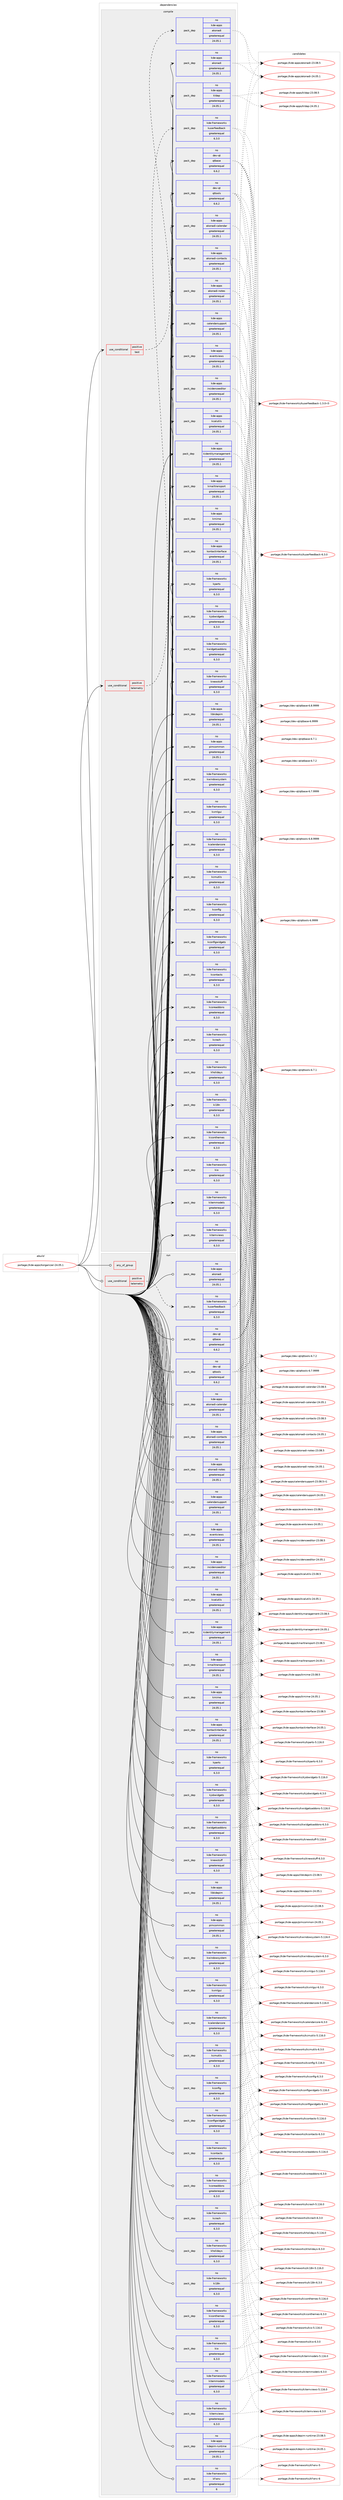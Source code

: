 digraph prolog {

# *************
# Graph options
# *************

newrank=true;
concentrate=true;
compound=true;
graph [rankdir=LR,fontname=Helvetica,fontsize=10,ranksep=1.5];#, ranksep=2.5, nodesep=0.2];
edge  [arrowhead=vee];
node  [fontname=Helvetica,fontsize=10];

# **********
# The ebuild
# **********

subgraph cluster_leftcol {
color=gray;
rank=same;
label=<<i>ebuild</i>>;
id [label="portage://kde-apps/korganizer-24.05.1", color=red, width=4, href="../kde-apps/korganizer-24.05.1.svg"];
}

# ****************
# The dependencies
# ****************

subgraph cluster_midcol {
color=gray;
label=<<i>dependencies</i>>;
subgraph cluster_compile {
fillcolor="#eeeeee";
style=filled;
label=<<i>compile</i>>;
subgraph cond65876 {
dependency131714 [label=<<TABLE BORDER="0" CELLBORDER="1" CELLSPACING="0" CELLPADDING="4"><TR><TD ROWSPAN="3" CELLPADDING="10">use_conditional</TD></TR><TR><TD>positive</TD></TR><TR><TD>telemetry</TD></TR></TABLE>>, shape=none, color=red];
subgraph pack63977 {
dependency131715 [label=<<TABLE BORDER="0" CELLBORDER="1" CELLSPACING="0" CELLPADDING="4" WIDTH="220"><TR><TD ROWSPAN="6" CELLPADDING="30">pack_dep</TD></TR><TR><TD WIDTH="110">no</TD></TR><TR><TD>kde-frameworks</TD></TR><TR><TD>kuserfeedback</TD></TR><TR><TD>greaterequal</TD></TR><TR><TD>6.3.0</TD></TR></TABLE>>, shape=none, color=blue];
}
dependency131714:e -> dependency131715:w [weight=20,style="dashed",arrowhead="vee"];
}
id:e -> dependency131714:w [weight=20,style="solid",arrowhead="vee"];
subgraph cond65877 {
dependency131716 [label=<<TABLE BORDER="0" CELLBORDER="1" CELLSPACING="0" CELLPADDING="4"><TR><TD ROWSPAN="3" CELLPADDING="10">use_conditional</TD></TR><TR><TD>positive</TD></TR><TR><TD>test</TD></TR></TABLE>>, shape=none, color=red];
subgraph pack63978 {
dependency131717 [label=<<TABLE BORDER="0" CELLBORDER="1" CELLSPACING="0" CELLPADDING="4" WIDTH="220"><TR><TD ROWSPAN="6" CELLPADDING="30">pack_dep</TD></TR><TR><TD WIDTH="110">no</TD></TR><TR><TD>kde-apps</TD></TR><TR><TD>akonadi</TD></TR><TR><TD>greaterequal</TD></TR><TR><TD>24.05.1</TD></TR></TABLE>>, shape=none, color=blue];
}
dependency131716:e -> dependency131717:w [weight=20,style="dashed",arrowhead="vee"];
}
id:e -> dependency131716:w [weight=20,style="solid",arrowhead="vee"];
subgraph pack63979 {
dependency131718 [label=<<TABLE BORDER="0" CELLBORDER="1" CELLSPACING="0" CELLPADDING="4" WIDTH="220"><TR><TD ROWSPAN="6" CELLPADDING="30">pack_dep</TD></TR><TR><TD WIDTH="110">no</TD></TR><TR><TD>dev-qt</TD></TR><TR><TD>qtbase</TD></TR><TR><TD>greaterequal</TD></TR><TR><TD>6.6.2</TD></TR></TABLE>>, shape=none, color=blue];
}
id:e -> dependency131718:w [weight=20,style="solid",arrowhead="vee"];
# *** BEGIN UNKNOWN DEPENDENCY TYPE (TODO) ***
# id -> package_dependency(portage://kde-apps/korganizer-24.05.1,install,no,dev-qt,qtbase,none,[,,],[slot(6)],[])
# *** END UNKNOWN DEPENDENCY TYPE (TODO) ***

subgraph pack63980 {
dependency131719 [label=<<TABLE BORDER="0" CELLBORDER="1" CELLSPACING="0" CELLPADDING="4" WIDTH="220"><TR><TD ROWSPAN="6" CELLPADDING="30">pack_dep</TD></TR><TR><TD WIDTH="110">no</TD></TR><TR><TD>dev-qt</TD></TR><TR><TD>qttools</TD></TR><TR><TD>greaterequal</TD></TR><TR><TD>6.6.2</TD></TR></TABLE>>, shape=none, color=blue];
}
id:e -> dependency131719:w [weight=20,style="solid",arrowhead="vee"];
subgraph pack63981 {
dependency131720 [label=<<TABLE BORDER="0" CELLBORDER="1" CELLSPACING="0" CELLPADDING="4" WIDTH="220"><TR><TD ROWSPAN="6" CELLPADDING="30">pack_dep</TD></TR><TR><TD WIDTH="110">no</TD></TR><TR><TD>kde-apps</TD></TR><TR><TD>akonadi</TD></TR><TR><TD>greaterequal</TD></TR><TR><TD>24.05.1</TD></TR></TABLE>>, shape=none, color=blue];
}
id:e -> dependency131720:w [weight=20,style="solid",arrowhead="vee"];
subgraph pack63982 {
dependency131721 [label=<<TABLE BORDER="0" CELLBORDER="1" CELLSPACING="0" CELLPADDING="4" WIDTH="220"><TR><TD ROWSPAN="6" CELLPADDING="30">pack_dep</TD></TR><TR><TD WIDTH="110">no</TD></TR><TR><TD>kde-apps</TD></TR><TR><TD>akonadi-calendar</TD></TR><TR><TD>greaterequal</TD></TR><TR><TD>24.05.1</TD></TR></TABLE>>, shape=none, color=blue];
}
id:e -> dependency131721:w [weight=20,style="solid",arrowhead="vee"];
subgraph pack63983 {
dependency131722 [label=<<TABLE BORDER="0" CELLBORDER="1" CELLSPACING="0" CELLPADDING="4" WIDTH="220"><TR><TD ROWSPAN="6" CELLPADDING="30">pack_dep</TD></TR><TR><TD WIDTH="110">no</TD></TR><TR><TD>kde-apps</TD></TR><TR><TD>akonadi-contacts</TD></TR><TR><TD>greaterequal</TD></TR><TR><TD>24.05.1</TD></TR></TABLE>>, shape=none, color=blue];
}
id:e -> dependency131722:w [weight=20,style="solid",arrowhead="vee"];
subgraph pack63984 {
dependency131723 [label=<<TABLE BORDER="0" CELLBORDER="1" CELLSPACING="0" CELLPADDING="4" WIDTH="220"><TR><TD ROWSPAN="6" CELLPADDING="30">pack_dep</TD></TR><TR><TD WIDTH="110">no</TD></TR><TR><TD>kde-apps</TD></TR><TR><TD>akonadi-notes</TD></TR><TR><TD>greaterequal</TD></TR><TR><TD>24.05.1</TD></TR></TABLE>>, shape=none, color=blue];
}
id:e -> dependency131723:w [weight=20,style="solid",arrowhead="vee"];
subgraph pack63985 {
dependency131724 [label=<<TABLE BORDER="0" CELLBORDER="1" CELLSPACING="0" CELLPADDING="4" WIDTH="220"><TR><TD ROWSPAN="6" CELLPADDING="30">pack_dep</TD></TR><TR><TD WIDTH="110">no</TD></TR><TR><TD>kde-apps</TD></TR><TR><TD>calendarsupport</TD></TR><TR><TD>greaterequal</TD></TR><TR><TD>24.05.1</TD></TR></TABLE>>, shape=none, color=blue];
}
id:e -> dependency131724:w [weight=20,style="solid",arrowhead="vee"];
subgraph pack63986 {
dependency131725 [label=<<TABLE BORDER="0" CELLBORDER="1" CELLSPACING="0" CELLPADDING="4" WIDTH="220"><TR><TD ROWSPAN="6" CELLPADDING="30">pack_dep</TD></TR><TR><TD WIDTH="110">no</TD></TR><TR><TD>kde-apps</TD></TR><TR><TD>eventviews</TD></TR><TR><TD>greaterequal</TD></TR><TR><TD>24.05.1</TD></TR></TABLE>>, shape=none, color=blue];
}
id:e -> dependency131725:w [weight=20,style="solid",arrowhead="vee"];
subgraph pack63987 {
dependency131726 [label=<<TABLE BORDER="0" CELLBORDER="1" CELLSPACING="0" CELLPADDING="4" WIDTH="220"><TR><TD ROWSPAN="6" CELLPADDING="30">pack_dep</TD></TR><TR><TD WIDTH="110">no</TD></TR><TR><TD>kde-apps</TD></TR><TR><TD>incidenceeditor</TD></TR><TR><TD>greaterequal</TD></TR><TR><TD>24.05.1</TD></TR></TABLE>>, shape=none, color=blue];
}
id:e -> dependency131726:w [weight=20,style="solid",arrowhead="vee"];
subgraph pack63988 {
dependency131727 [label=<<TABLE BORDER="0" CELLBORDER="1" CELLSPACING="0" CELLPADDING="4" WIDTH="220"><TR><TD ROWSPAN="6" CELLPADDING="30">pack_dep</TD></TR><TR><TD WIDTH="110">no</TD></TR><TR><TD>kde-apps</TD></TR><TR><TD>kcalutils</TD></TR><TR><TD>greaterequal</TD></TR><TR><TD>24.05.1</TD></TR></TABLE>>, shape=none, color=blue];
}
id:e -> dependency131727:w [weight=20,style="solid",arrowhead="vee"];
subgraph pack63989 {
dependency131728 [label=<<TABLE BORDER="0" CELLBORDER="1" CELLSPACING="0" CELLPADDING="4" WIDTH="220"><TR><TD ROWSPAN="6" CELLPADDING="30">pack_dep</TD></TR><TR><TD WIDTH="110">no</TD></TR><TR><TD>kde-apps</TD></TR><TR><TD>kidentitymanagement</TD></TR><TR><TD>greaterequal</TD></TR><TR><TD>24.05.1</TD></TR></TABLE>>, shape=none, color=blue];
}
id:e -> dependency131728:w [weight=20,style="solid",arrowhead="vee"];
subgraph pack63990 {
dependency131729 [label=<<TABLE BORDER="0" CELLBORDER="1" CELLSPACING="0" CELLPADDING="4" WIDTH="220"><TR><TD ROWSPAN="6" CELLPADDING="30">pack_dep</TD></TR><TR><TD WIDTH="110">no</TD></TR><TR><TD>kde-apps</TD></TR><TR><TD>kldap</TD></TR><TR><TD>greaterequal</TD></TR><TR><TD>24.05.1</TD></TR></TABLE>>, shape=none, color=blue];
}
id:e -> dependency131729:w [weight=20,style="solid",arrowhead="vee"];
subgraph pack63991 {
dependency131730 [label=<<TABLE BORDER="0" CELLBORDER="1" CELLSPACING="0" CELLPADDING="4" WIDTH="220"><TR><TD ROWSPAN="6" CELLPADDING="30">pack_dep</TD></TR><TR><TD WIDTH="110">no</TD></TR><TR><TD>kde-apps</TD></TR><TR><TD>kmailtransport</TD></TR><TR><TD>greaterequal</TD></TR><TR><TD>24.05.1</TD></TR></TABLE>>, shape=none, color=blue];
}
id:e -> dependency131730:w [weight=20,style="solid",arrowhead="vee"];
subgraph pack63992 {
dependency131731 [label=<<TABLE BORDER="0" CELLBORDER="1" CELLSPACING="0" CELLPADDING="4" WIDTH="220"><TR><TD ROWSPAN="6" CELLPADDING="30">pack_dep</TD></TR><TR><TD WIDTH="110">no</TD></TR><TR><TD>kde-apps</TD></TR><TR><TD>kmime</TD></TR><TR><TD>greaterequal</TD></TR><TR><TD>24.05.1</TD></TR></TABLE>>, shape=none, color=blue];
}
id:e -> dependency131731:w [weight=20,style="solid",arrowhead="vee"];
subgraph pack63993 {
dependency131732 [label=<<TABLE BORDER="0" CELLBORDER="1" CELLSPACING="0" CELLPADDING="4" WIDTH="220"><TR><TD ROWSPAN="6" CELLPADDING="30">pack_dep</TD></TR><TR><TD WIDTH="110">no</TD></TR><TR><TD>kde-apps</TD></TR><TR><TD>kontactinterface</TD></TR><TR><TD>greaterequal</TD></TR><TR><TD>24.05.1</TD></TR></TABLE>>, shape=none, color=blue];
}
id:e -> dependency131732:w [weight=20,style="solid",arrowhead="vee"];
subgraph pack63994 {
dependency131733 [label=<<TABLE BORDER="0" CELLBORDER="1" CELLSPACING="0" CELLPADDING="4" WIDTH="220"><TR><TD ROWSPAN="6" CELLPADDING="30">pack_dep</TD></TR><TR><TD WIDTH="110">no</TD></TR><TR><TD>kde-apps</TD></TR><TR><TD>libkdepim</TD></TR><TR><TD>greaterequal</TD></TR><TR><TD>24.05.1</TD></TR></TABLE>>, shape=none, color=blue];
}
id:e -> dependency131733:w [weight=20,style="solid",arrowhead="vee"];
subgraph pack63995 {
dependency131734 [label=<<TABLE BORDER="0" CELLBORDER="1" CELLSPACING="0" CELLPADDING="4" WIDTH="220"><TR><TD ROWSPAN="6" CELLPADDING="30">pack_dep</TD></TR><TR><TD WIDTH="110">no</TD></TR><TR><TD>kde-apps</TD></TR><TR><TD>pimcommon</TD></TR><TR><TD>greaterequal</TD></TR><TR><TD>24.05.1</TD></TR></TABLE>>, shape=none, color=blue];
}
id:e -> dependency131734:w [weight=20,style="solid",arrowhead="vee"];
subgraph pack63996 {
dependency131735 [label=<<TABLE BORDER="0" CELLBORDER="1" CELLSPACING="0" CELLPADDING="4" WIDTH="220"><TR><TD ROWSPAN="6" CELLPADDING="30">pack_dep</TD></TR><TR><TD WIDTH="110">no</TD></TR><TR><TD>kde-frameworks</TD></TR><TR><TD>kcalendarcore</TD></TR><TR><TD>greaterequal</TD></TR><TR><TD>6.3.0</TD></TR></TABLE>>, shape=none, color=blue];
}
id:e -> dependency131735:w [weight=20,style="solid",arrowhead="vee"];
subgraph pack63997 {
dependency131736 [label=<<TABLE BORDER="0" CELLBORDER="1" CELLSPACING="0" CELLPADDING="4" WIDTH="220"><TR><TD ROWSPAN="6" CELLPADDING="30">pack_dep</TD></TR><TR><TD WIDTH="110">no</TD></TR><TR><TD>kde-frameworks</TD></TR><TR><TD>kcmutils</TD></TR><TR><TD>greaterequal</TD></TR><TR><TD>6.3.0</TD></TR></TABLE>>, shape=none, color=blue];
}
id:e -> dependency131736:w [weight=20,style="solid",arrowhead="vee"];
subgraph pack63998 {
dependency131737 [label=<<TABLE BORDER="0" CELLBORDER="1" CELLSPACING="0" CELLPADDING="4" WIDTH="220"><TR><TD ROWSPAN="6" CELLPADDING="30">pack_dep</TD></TR><TR><TD WIDTH="110">no</TD></TR><TR><TD>kde-frameworks</TD></TR><TR><TD>kconfig</TD></TR><TR><TD>greaterequal</TD></TR><TR><TD>6.3.0</TD></TR></TABLE>>, shape=none, color=blue];
}
id:e -> dependency131737:w [weight=20,style="solid",arrowhead="vee"];
subgraph pack63999 {
dependency131738 [label=<<TABLE BORDER="0" CELLBORDER="1" CELLSPACING="0" CELLPADDING="4" WIDTH="220"><TR><TD ROWSPAN="6" CELLPADDING="30">pack_dep</TD></TR><TR><TD WIDTH="110">no</TD></TR><TR><TD>kde-frameworks</TD></TR><TR><TD>kconfigwidgets</TD></TR><TR><TD>greaterequal</TD></TR><TR><TD>6.3.0</TD></TR></TABLE>>, shape=none, color=blue];
}
id:e -> dependency131738:w [weight=20,style="solid",arrowhead="vee"];
subgraph pack64000 {
dependency131739 [label=<<TABLE BORDER="0" CELLBORDER="1" CELLSPACING="0" CELLPADDING="4" WIDTH="220"><TR><TD ROWSPAN="6" CELLPADDING="30">pack_dep</TD></TR><TR><TD WIDTH="110">no</TD></TR><TR><TD>kde-frameworks</TD></TR><TR><TD>kcontacts</TD></TR><TR><TD>greaterequal</TD></TR><TR><TD>6.3.0</TD></TR></TABLE>>, shape=none, color=blue];
}
id:e -> dependency131739:w [weight=20,style="solid",arrowhead="vee"];
subgraph pack64001 {
dependency131740 [label=<<TABLE BORDER="0" CELLBORDER="1" CELLSPACING="0" CELLPADDING="4" WIDTH="220"><TR><TD ROWSPAN="6" CELLPADDING="30">pack_dep</TD></TR><TR><TD WIDTH="110">no</TD></TR><TR><TD>kde-frameworks</TD></TR><TR><TD>kcoreaddons</TD></TR><TR><TD>greaterequal</TD></TR><TR><TD>6.3.0</TD></TR></TABLE>>, shape=none, color=blue];
}
id:e -> dependency131740:w [weight=20,style="solid",arrowhead="vee"];
subgraph pack64002 {
dependency131741 [label=<<TABLE BORDER="0" CELLBORDER="1" CELLSPACING="0" CELLPADDING="4" WIDTH="220"><TR><TD ROWSPAN="6" CELLPADDING="30">pack_dep</TD></TR><TR><TD WIDTH="110">no</TD></TR><TR><TD>kde-frameworks</TD></TR><TR><TD>kcrash</TD></TR><TR><TD>greaterequal</TD></TR><TR><TD>6.3.0</TD></TR></TABLE>>, shape=none, color=blue];
}
id:e -> dependency131741:w [weight=20,style="solid",arrowhead="vee"];
subgraph pack64003 {
dependency131742 [label=<<TABLE BORDER="0" CELLBORDER="1" CELLSPACING="0" CELLPADDING="4" WIDTH="220"><TR><TD ROWSPAN="6" CELLPADDING="30">pack_dep</TD></TR><TR><TD WIDTH="110">no</TD></TR><TR><TD>kde-frameworks</TD></TR><TR><TD>kholidays</TD></TR><TR><TD>greaterequal</TD></TR><TR><TD>6.3.0</TD></TR></TABLE>>, shape=none, color=blue];
}
id:e -> dependency131742:w [weight=20,style="solid",arrowhead="vee"];
subgraph pack64004 {
dependency131743 [label=<<TABLE BORDER="0" CELLBORDER="1" CELLSPACING="0" CELLPADDING="4" WIDTH="220"><TR><TD ROWSPAN="6" CELLPADDING="30">pack_dep</TD></TR><TR><TD WIDTH="110">no</TD></TR><TR><TD>kde-frameworks</TD></TR><TR><TD>ki18n</TD></TR><TR><TD>greaterequal</TD></TR><TR><TD>6.3.0</TD></TR></TABLE>>, shape=none, color=blue];
}
id:e -> dependency131743:w [weight=20,style="solid",arrowhead="vee"];
subgraph pack64005 {
dependency131744 [label=<<TABLE BORDER="0" CELLBORDER="1" CELLSPACING="0" CELLPADDING="4" WIDTH="220"><TR><TD ROWSPAN="6" CELLPADDING="30">pack_dep</TD></TR><TR><TD WIDTH="110">no</TD></TR><TR><TD>kde-frameworks</TD></TR><TR><TD>kiconthemes</TD></TR><TR><TD>greaterequal</TD></TR><TR><TD>6.3.0</TD></TR></TABLE>>, shape=none, color=blue];
}
id:e -> dependency131744:w [weight=20,style="solid",arrowhead="vee"];
subgraph pack64006 {
dependency131745 [label=<<TABLE BORDER="0" CELLBORDER="1" CELLSPACING="0" CELLPADDING="4" WIDTH="220"><TR><TD ROWSPAN="6" CELLPADDING="30">pack_dep</TD></TR><TR><TD WIDTH="110">no</TD></TR><TR><TD>kde-frameworks</TD></TR><TR><TD>kio</TD></TR><TR><TD>greaterequal</TD></TR><TR><TD>6.3.0</TD></TR></TABLE>>, shape=none, color=blue];
}
id:e -> dependency131745:w [weight=20,style="solid",arrowhead="vee"];
subgraph pack64007 {
dependency131746 [label=<<TABLE BORDER="0" CELLBORDER="1" CELLSPACING="0" CELLPADDING="4" WIDTH="220"><TR><TD ROWSPAN="6" CELLPADDING="30">pack_dep</TD></TR><TR><TD WIDTH="110">no</TD></TR><TR><TD>kde-frameworks</TD></TR><TR><TD>kitemmodels</TD></TR><TR><TD>greaterequal</TD></TR><TR><TD>6.3.0</TD></TR></TABLE>>, shape=none, color=blue];
}
id:e -> dependency131746:w [weight=20,style="solid",arrowhead="vee"];
subgraph pack64008 {
dependency131747 [label=<<TABLE BORDER="0" CELLBORDER="1" CELLSPACING="0" CELLPADDING="4" WIDTH="220"><TR><TD ROWSPAN="6" CELLPADDING="30">pack_dep</TD></TR><TR><TD WIDTH="110">no</TD></TR><TR><TD>kde-frameworks</TD></TR><TR><TD>kitemviews</TD></TR><TR><TD>greaterequal</TD></TR><TR><TD>6.3.0</TD></TR></TABLE>>, shape=none, color=blue];
}
id:e -> dependency131747:w [weight=20,style="solid",arrowhead="vee"];
subgraph pack64009 {
dependency131748 [label=<<TABLE BORDER="0" CELLBORDER="1" CELLSPACING="0" CELLPADDING="4" WIDTH="220"><TR><TD ROWSPAN="6" CELLPADDING="30">pack_dep</TD></TR><TR><TD WIDTH="110">no</TD></TR><TR><TD>kde-frameworks</TD></TR><TR><TD>kjobwidgets</TD></TR><TR><TD>greaterequal</TD></TR><TR><TD>6.3.0</TD></TR></TABLE>>, shape=none, color=blue];
}
id:e -> dependency131748:w [weight=20,style="solid",arrowhead="vee"];
subgraph pack64010 {
dependency131749 [label=<<TABLE BORDER="0" CELLBORDER="1" CELLSPACING="0" CELLPADDING="4" WIDTH="220"><TR><TD ROWSPAN="6" CELLPADDING="30">pack_dep</TD></TR><TR><TD WIDTH="110">no</TD></TR><TR><TD>kde-frameworks</TD></TR><TR><TD>knewstuff</TD></TR><TR><TD>greaterequal</TD></TR><TR><TD>6.3.0</TD></TR></TABLE>>, shape=none, color=blue];
}
id:e -> dependency131749:w [weight=20,style="solid",arrowhead="vee"];
subgraph pack64011 {
dependency131750 [label=<<TABLE BORDER="0" CELLBORDER="1" CELLSPACING="0" CELLPADDING="4" WIDTH="220"><TR><TD ROWSPAN="6" CELLPADDING="30">pack_dep</TD></TR><TR><TD WIDTH="110">no</TD></TR><TR><TD>kde-frameworks</TD></TR><TR><TD>kparts</TD></TR><TR><TD>greaterequal</TD></TR><TR><TD>6.3.0</TD></TR></TABLE>>, shape=none, color=blue];
}
id:e -> dependency131750:w [weight=20,style="solid",arrowhead="vee"];
subgraph pack64012 {
dependency131751 [label=<<TABLE BORDER="0" CELLBORDER="1" CELLSPACING="0" CELLPADDING="4" WIDTH="220"><TR><TD ROWSPAN="6" CELLPADDING="30">pack_dep</TD></TR><TR><TD WIDTH="110">no</TD></TR><TR><TD>kde-frameworks</TD></TR><TR><TD>kwidgetsaddons</TD></TR><TR><TD>greaterequal</TD></TR><TR><TD>6.3.0</TD></TR></TABLE>>, shape=none, color=blue];
}
id:e -> dependency131751:w [weight=20,style="solid",arrowhead="vee"];
subgraph pack64013 {
dependency131752 [label=<<TABLE BORDER="0" CELLBORDER="1" CELLSPACING="0" CELLPADDING="4" WIDTH="220"><TR><TD ROWSPAN="6" CELLPADDING="30">pack_dep</TD></TR><TR><TD WIDTH="110">no</TD></TR><TR><TD>kde-frameworks</TD></TR><TR><TD>kwindowsystem</TD></TR><TR><TD>greaterequal</TD></TR><TR><TD>6.3.0</TD></TR></TABLE>>, shape=none, color=blue];
}
id:e -> dependency131752:w [weight=20,style="solid",arrowhead="vee"];
subgraph pack64014 {
dependency131753 [label=<<TABLE BORDER="0" CELLBORDER="1" CELLSPACING="0" CELLPADDING="4" WIDTH="220"><TR><TD ROWSPAN="6" CELLPADDING="30">pack_dep</TD></TR><TR><TD WIDTH="110">no</TD></TR><TR><TD>kde-frameworks</TD></TR><TR><TD>kxmlgui</TD></TR><TR><TD>greaterequal</TD></TR><TR><TD>6.3.0</TD></TR></TABLE>>, shape=none, color=blue];
}
id:e -> dependency131753:w [weight=20,style="solid",arrowhead="vee"];
# *** BEGIN UNKNOWN DEPENDENCY TYPE (TODO) ***
# id -> package_dependency(portage://kde-apps/korganizer-24.05.1,install,no,x11-libs,libX11,none,[,,],[],[])
# *** END UNKNOWN DEPENDENCY TYPE (TODO) ***

}
subgraph cluster_compileandrun {
fillcolor="#eeeeee";
style=filled;
label=<<i>compile and run</i>>;
}
subgraph cluster_run {
fillcolor="#eeeeee";
style=filled;
label=<<i>run</i>>;
subgraph any1709 {
dependency131754 [label=<<TABLE BORDER="0" CELLBORDER="1" CELLSPACING="0" CELLPADDING="4"><TR><TD CELLPADDING="10">any_of_group</TD></TR></TABLE>>, shape=none, color=red];# *** BEGIN UNKNOWN DEPENDENCY TYPE (TODO) ***
# dependency131754 -> package_dependency(portage://kde-apps/korganizer-24.05.1,run,no,kde-frameworks,breeze-icons,none,[,,],any_different_slot,[])
# *** END UNKNOWN DEPENDENCY TYPE (TODO) ***

# *** BEGIN UNKNOWN DEPENDENCY TYPE (TODO) ***
# dependency131754 -> package_dependency(portage://kde-apps/korganizer-24.05.1,run,no,kde-frameworks,oxygen-icons,none,[,,],any_different_slot,[])
# *** END UNKNOWN DEPENDENCY TYPE (TODO) ***

}
id:e -> dependency131754:w [weight=20,style="solid",arrowhead="odot"];
subgraph cond65878 {
dependency131755 [label=<<TABLE BORDER="0" CELLBORDER="1" CELLSPACING="0" CELLPADDING="4"><TR><TD ROWSPAN="3" CELLPADDING="10">use_conditional</TD></TR><TR><TD>positive</TD></TR><TR><TD>telemetry</TD></TR></TABLE>>, shape=none, color=red];
subgraph pack64015 {
dependency131756 [label=<<TABLE BORDER="0" CELLBORDER="1" CELLSPACING="0" CELLPADDING="4" WIDTH="220"><TR><TD ROWSPAN="6" CELLPADDING="30">pack_dep</TD></TR><TR><TD WIDTH="110">no</TD></TR><TR><TD>kde-frameworks</TD></TR><TR><TD>kuserfeedback</TD></TR><TR><TD>greaterequal</TD></TR><TR><TD>6.3.0</TD></TR></TABLE>>, shape=none, color=blue];
}
dependency131755:e -> dependency131756:w [weight=20,style="dashed",arrowhead="vee"];
}
id:e -> dependency131755:w [weight=20,style="solid",arrowhead="odot"];
subgraph pack64016 {
dependency131757 [label=<<TABLE BORDER="0" CELLBORDER="1" CELLSPACING="0" CELLPADDING="4" WIDTH="220"><TR><TD ROWSPAN="6" CELLPADDING="30">pack_dep</TD></TR><TR><TD WIDTH="110">no</TD></TR><TR><TD>dev-qt</TD></TR><TR><TD>qtbase</TD></TR><TR><TD>greaterequal</TD></TR><TR><TD>6.6.2</TD></TR></TABLE>>, shape=none, color=blue];
}
id:e -> dependency131757:w [weight=20,style="solid",arrowhead="odot"];
# *** BEGIN UNKNOWN DEPENDENCY TYPE (TODO) ***
# id -> package_dependency(portage://kde-apps/korganizer-24.05.1,run,no,dev-qt,qtbase,none,[,,],[slot(6)],[])
# *** END UNKNOWN DEPENDENCY TYPE (TODO) ***

subgraph pack64017 {
dependency131758 [label=<<TABLE BORDER="0" CELLBORDER="1" CELLSPACING="0" CELLPADDING="4" WIDTH="220"><TR><TD ROWSPAN="6" CELLPADDING="30">pack_dep</TD></TR><TR><TD WIDTH="110">no</TD></TR><TR><TD>dev-qt</TD></TR><TR><TD>qttools</TD></TR><TR><TD>greaterequal</TD></TR><TR><TD>6.6.2</TD></TR></TABLE>>, shape=none, color=blue];
}
id:e -> dependency131758:w [weight=20,style="solid",arrowhead="odot"];
subgraph pack64018 {
dependency131759 [label=<<TABLE BORDER="0" CELLBORDER="1" CELLSPACING="0" CELLPADDING="4" WIDTH="220"><TR><TD ROWSPAN="6" CELLPADDING="30">pack_dep</TD></TR><TR><TD WIDTH="110">no</TD></TR><TR><TD>kde-apps</TD></TR><TR><TD>akonadi</TD></TR><TR><TD>greaterequal</TD></TR><TR><TD>24.05.1</TD></TR></TABLE>>, shape=none, color=blue];
}
id:e -> dependency131759:w [weight=20,style="solid",arrowhead="odot"];
subgraph pack64019 {
dependency131760 [label=<<TABLE BORDER="0" CELLBORDER="1" CELLSPACING="0" CELLPADDING="4" WIDTH="220"><TR><TD ROWSPAN="6" CELLPADDING="30">pack_dep</TD></TR><TR><TD WIDTH="110">no</TD></TR><TR><TD>kde-apps</TD></TR><TR><TD>akonadi-calendar</TD></TR><TR><TD>greaterequal</TD></TR><TR><TD>24.05.1</TD></TR></TABLE>>, shape=none, color=blue];
}
id:e -> dependency131760:w [weight=20,style="solid",arrowhead="odot"];
subgraph pack64020 {
dependency131761 [label=<<TABLE BORDER="0" CELLBORDER="1" CELLSPACING="0" CELLPADDING="4" WIDTH="220"><TR><TD ROWSPAN="6" CELLPADDING="30">pack_dep</TD></TR><TR><TD WIDTH="110">no</TD></TR><TR><TD>kde-apps</TD></TR><TR><TD>akonadi-contacts</TD></TR><TR><TD>greaterequal</TD></TR><TR><TD>24.05.1</TD></TR></TABLE>>, shape=none, color=blue];
}
id:e -> dependency131761:w [weight=20,style="solid",arrowhead="odot"];
subgraph pack64021 {
dependency131762 [label=<<TABLE BORDER="0" CELLBORDER="1" CELLSPACING="0" CELLPADDING="4" WIDTH="220"><TR><TD ROWSPAN="6" CELLPADDING="30">pack_dep</TD></TR><TR><TD WIDTH="110">no</TD></TR><TR><TD>kde-apps</TD></TR><TR><TD>akonadi-notes</TD></TR><TR><TD>greaterequal</TD></TR><TR><TD>24.05.1</TD></TR></TABLE>>, shape=none, color=blue];
}
id:e -> dependency131762:w [weight=20,style="solid",arrowhead="odot"];
subgraph pack64022 {
dependency131763 [label=<<TABLE BORDER="0" CELLBORDER="1" CELLSPACING="0" CELLPADDING="4" WIDTH="220"><TR><TD ROWSPAN="6" CELLPADDING="30">pack_dep</TD></TR><TR><TD WIDTH="110">no</TD></TR><TR><TD>kde-apps</TD></TR><TR><TD>calendarsupport</TD></TR><TR><TD>greaterequal</TD></TR><TR><TD>24.05.1</TD></TR></TABLE>>, shape=none, color=blue];
}
id:e -> dependency131763:w [weight=20,style="solid",arrowhead="odot"];
subgraph pack64023 {
dependency131764 [label=<<TABLE BORDER="0" CELLBORDER="1" CELLSPACING="0" CELLPADDING="4" WIDTH="220"><TR><TD ROWSPAN="6" CELLPADDING="30">pack_dep</TD></TR><TR><TD WIDTH="110">no</TD></TR><TR><TD>kde-apps</TD></TR><TR><TD>eventviews</TD></TR><TR><TD>greaterequal</TD></TR><TR><TD>24.05.1</TD></TR></TABLE>>, shape=none, color=blue];
}
id:e -> dependency131764:w [weight=20,style="solid",arrowhead="odot"];
subgraph pack64024 {
dependency131765 [label=<<TABLE BORDER="0" CELLBORDER="1" CELLSPACING="0" CELLPADDING="4" WIDTH="220"><TR><TD ROWSPAN="6" CELLPADDING="30">pack_dep</TD></TR><TR><TD WIDTH="110">no</TD></TR><TR><TD>kde-apps</TD></TR><TR><TD>incidenceeditor</TD></TR><TR><TD>greaterequal</TD></TR><TR><TD>24.05.1</TD></TR></TABLE>>, shape=none, color=blue];
}
id:e -> dependency131765:w [weight=20,style="solid",arrowhead="odot"];
subgraph pack64025 {
dependency131766 [label=<<TABLE BORDER="0" CELLBORDER="1" CELLSPACING="0" CELLPADDING="4" WIDTH="220"><TR><TD ROWSPAN="6" CELLPADDING="30">pack_dep</TD></TR><TR><TD WIDTH="110">no</TD></TR><TR><TD>kde-apps</TD></TR><TR><TD>kcalutils</TD></TR><TR><TD>greaterequal</TD></TR><TR><TD>24.05.1</TD></TR></TABLE>>, shape=none, color=blue];
}
id:e -> dependency131766:w [weight=20,style="solid",arrowhead="odot"];
subgraph pack64026 {
dependency131767 [label=<<TABLE BORDER="0" CELLBORDER="1" CELLSPACING="0" CELLPADDING="4" WIDTH="220"><TR><TD ROWSPAN="6" CELLPADDING="30">pack_dep</TD></TR><TR><TD WIDTH="110">no</TD></TR><TR><TD>kde-apps</TD></TR><TR><TD>kdepim-runtime</TD></TR><TR><TD>greaterequal</TD></TR><TR><TD>24.05.1</TD></TR></TABLE>>, shape=none, color=blue];
}
id:e -> dependency131767:w [weight=20,style="solid",arrowhead="odot"];
subgraph pack64027 {
dependency131768 [label=<<TABLE BORDER="0" CELLBORDER="1" CELLSPACING="0" CELLPADDING="4" WIDTH="220"><TR><TD ROWSPAN="6" CELLPADDING="30">pack_dep</TD></TR><TR><TD WIDTH="110">no</TD></TR><TR><TD>kde-apps</TD></TR><TR><TD>kidentitymanagement</TD></TR><TR><TD>greaterequal</TD></TR><TR><TD>24.05.1</TD></TR></TABLE>>, shape=none, color=blue];
}
id:e -> dependency131768:w [weight=20,style="solid",arrowhead="odot"];
subgraph pack64028 {
dependency131769 [label=<<TABLE BORDER="0" CELLBORDER="1" CELLSPACING="0" CELLPADDING="4" WIDTH="220"><TR><TD ROWSPAN="6" CELLPADDING="30">pack_dep</TD></TR><TR><TD WIDTH="110">no</TD></TR><TR><TD>kde-apps</TD></TR><TR><TD>kmailtransport</TD></TR><TR><TD>greaterequal</TD></TR><TR><TD>24.05.1</TD></TR></TABLE>>, shape=none, color=blue];
}
id:e -> dependency131769:w [weight=20,style="solid",arrowhead="odot"];
subgraph pack64029 {
dependency131770 [label=<<TABLE BORDER="0" CELLBORDER="1" CELLSPACING="0" CELLPADDING="4" WIDTH="220"><TR><TD ROWSPAN="6" CELLPADDING="30">pack_dep</TD></TR><TR><TD WIDTH="110">no</TD></TR><TR><TD>kde-apps</TD></TR><TR><TD>kmime</TD></TR><TR><TD>greaterequal</TD></TR><TR><TD>24.05.1</TD></TR></TABLE>>, shape=none, color=blue];
}
id:e -> dependency131770:w [weight=20,style="solid",arrowhead="odot"];
subgraph pack64030 {
dependency131771 [label=<<TABLE BORDER="0" CELLBORDER="1" CELLSPACING="0" CELLPADDING="4" WIDTH="220"><TR><TD ROWSPAN="6" CELLPADDING="30">pack_dep</TD></TR><TR><TD WIDTH="110">no</TD></TR><TR><TD>kde-apps</TD></TR><TR><TD>kontactinterface</TD></TR><TR><TD>greaterequal</TD></TR><TR><TD>24.05.1</TD></TR></TABLE>>, shape=none, color=blue];
}
id:e -> dependency131771:w [weight=20,style="solid",arrowhead="odot"];
subgraph pack64031 {
dependency131772 [label=<<TABLE BORDER="0" CELLBORDER="1" CELLSPACING="0" CELLPADDING="4" WIDTH="220"><TR><TD ROWSPAN="6" CELLPADDING="30">pack_dep</TD></TR><TR><TD WIDTH="110">no</TD></TR><TR><TD>kde-apps</TD></TR><TR><TD>libkdepim</TD></TR><TR><TD>greaterequal</TD></TR><TR><TD>24.05.1</TD></TR></TABLE>>, shape=none, color=blue];
}
id:e -> dependency131772:w [weight=20,style="solid",arrowhead="odot"];
subgraph pack64032 {
dependency131773 [label=<<TABLE BORDER="0" CELLBORDER="1" CELLSPACING="0" CELLPADDING="4" WIDTH="220"><TR><TD ROWSPAN="6" CELLPADDING="30">pack_dep</TD></TR><TR><TD WIDTH="110">no</TD></TR><TR><TD>kde-apps</TD></TR><TR><TD>pimcommon</TD></TR><TR><TD>greaterequal</TD></TR><TR><TD>24.05.1</TD></TR></TABLE>>, shape=none, color=blue];
}
id:e -> dependency131773:w [weight=20,style="solid",arrowhead="odot"];
subgraph pack64033 {
dependency131774 [label=<<TABLE BORDER="0" CELLBORDER="1" CELLSPACING="0" CELLPADDING="4" WIDTH="220"><TR><TD ROWSPAN="6" CELLPADDING="30">pack_dep</TD></TR><TR><TD WIDTH="110">no</TD></TR><TR><TD>kde-frameworks</TD></TR><TR><TD>kcalendarcore</TD></TR><TR><TD>greaterequal</TD></TR><TR><TD>6.3.0</TD></TR></TABLE>>, shape=none, color=blue];
}
id:e -> dependency131774:w [weight=20,style="solid",arrowhead="odot"];
subgraph pack64034 {
dependency131775 [label=<<TABLE BORDER="0" CELLBORDER="1" CELLSPACING="0" CELLPADDING="4" WIDTH="220"><TR><TD ROWSPAN="6" CELLPADDING="30">pack_dep</TD></TR><TR><TD WIDTH="110">no</TD></TR><TR><TD>kde-frameworks</TD></TR><TR><TD>kcmutils</TD></TR><TR><TD>greaterequal</TD></TR><TR><TD>6.3.0</TD></TR></TABLE>>, shape=none, color=blue];
}
id:e -> dependency131775:w [weight=20,style="solid",arrowhead="odot"];
subgraph pack64035 {
dependency131776 [label=<<TABLE BORDER="0" CELLBORDER="1" CELLSPACING="0" CELLPADDING="4" WIDTH="220"><TR><TD ROWSPAN="6" CELLPADDING="30">pack_dep</TD></TR><TR><TD WIDTH="110">no</TD></TR><TR><TD>kde-frameworks</TD></TR><TR><TD>kconfig</TD></TR><TR><TD>greaterequal</TD></TR><TR><TD>6.3.0</TD></TR></TABLE>>, shape=none, color=blue];
}
id:e -> dependency131776:w [weight=20,style="solid",arrowhead="odot"];
subgraph pack64036 {
dependency131777 [label=<<TABLE BORDER="0" CELLBORDER="1" CELLSPACING="0" CELLPADDING="4" WIDTH="220"><TR><TD ROWSPAN="6" CELLPADDING="30">pack_dep</TD></TR><TR><TD WIDTH="110">no</TD></TR><TR><TD>kde-frameworks</TD></TR><TR><TD>kconfigwidgets</TD></TR><TR><TD>greaterequal</TD></TR><TR><TD>6.3.0</TD></TR></TABLE>>, shape=none, color=blue];
}
id:e -> dependency131777:w [weight=20,style="solid",arrowhead="odot"];
subgraph pack64037 {
dependency131778 [label=<<TABLE BORDER="0" CELLBORDER="1" CELLSPACING="0" CELLPADDING="4" WIDTH="220"><TR><TD ROWSPAN="6" CELLPADDING="30">pack_dep</TD></TR><TR><TD WIDTH="110">no</TD></TR><TR><TD>kde-frameworks</TD></TR><TR><TD>kcontacts</TD></TR><TR><TD>greaterequal</TD></TR><TR><TD>6.3.0</TD></TR></TABLE>>, shape=none, color=blue];
}
id:e -> dependency131778:w [weight=20,style="solid",arrowhead="odot"];
subgraph pack64038 {
dependency131779 [label=<<TABLE BORDER="0" CELLBORDER="1" CELLSPACING="0" CELLPADDING="4" WIDTH="220"><TR><TD ROWSPAN="6" CELLPADDING="30">pack_dep</TD></TR><TR><TD WIDTH="110">no</TD></TR><TR><TD>kde-frameworks</TD></TR><TR><TD>kcoreaddons</TD></TR><TR><TD>greaterequal</TD></TR><TR><TD>6.3.0</TD></TR></TABLE>>, shape=none, color=blue];
}
id:e -> dependency131779:w [weight=20,style="solid",arrowhead="odot"];
subgraph pack64039 {
dependency131780 [label=<<TABLE BORDER="0" CELLBORDER="1" CELLSPACING="0" CELLPADDING="4" WIDTH="220"><TR><TD ROWSPAN="6" CELLPADDING="30">pack_dep</TD></TR><TR><TD WIDTH="110">no</TD></TR><TR><TD>kde-frameworks</TD></TR><TR><TD>kcrash</TD></TR><TR><TD>greaterequal</TD></TR><TR><TD>6.3.0</TD></TR></TABLE>>, shape=none, color=blue];
}
id:e -> dependency131780:w [weight=20,style="solid",arrowhead="odot"];
subgraph pack64040 {
dependency131781 [label=<<TABLE BORDER="0" CELLBORDER="1" CELLSPACING="0" CELLPADDING="4" WIDTH="220"><TR><TD ROWSPAN="6" CELLPADDING="30">pack_dep</TD></TR><TR><TD WIDTH="110">no</TD></TR><TR><TD>kde-frameworks</TD></TR><TR><TD>kf-env</TD></TR><TR><TD>greaterequal</TD></TR><TR><TD>6</TD></TR></TABLE>>, shape=none, color=blue];
}
id:e -> dependency131781:w [weight=20,style="solid",arrowhead="odot"];
subgraph pack64041 {
dependency131782 [label=<<TABLE BORDER="0" CELLBORDER="1" CELLSPACING="0" CELLPADDING="4" WIDTH="220"><TR><TD ROWSPAN="6" CELLPADDING="30">pack_dep</TD></TR><TR><TD WIDTH="110">no</TD></TR><TR><TD>kde-frameworks</TD></TR><TR><TD>kholidays</TD></TR><TR><TD>greaterequal</TD></TR><TR><TD>6.3.0</TD></TR></TABLE>>, shape=none, color=blue];
}
id:e -> dependency131782:w [weight=20,style="solid",arrowhead="odot"];
subgraph pack64042 {
dependency131783 [label=<<TABLE BORDER="0" CELLBORDER="1" CELLSPACING="0" CELLPADDING="4" WIDTH="220"><TR><TD ROWSPAN="6" CELLPADDING="30">pack_dep</TD></TR><TR><TD WIDTH="110">no</TD></TR><TR><TD>kde-frameworks</TD></TR><TR><TD>ki18n</TD></TR><TR><TD>greaterequal</TD></TR><TR><TD>6.3.0</TD></TR></TABLE>>, shape=none, color=blue];
}
id:e -> dependency131783:w [weight=20,style="solid",arrowhead="odot"];
subgraph pack64043 {
dependency131784 [label=<<TABLE BORDER="0" CELLBORDER="1" CELLSPACING="0" CELLPADDING="4" WIDTH="220"><TR><TD ROWSPAN="6" CELLPADDING="30">pack_dep</TD></TR><TR><TD WIDTH="110">no</TD></TR><TR><TD>kde-frameworks</TD></TR><TR><TD>kiconthemes</TD></TR><TR><TD>greaterequal</TD></TR><TR><TD>6.3.0</TD></TR></TABLE>>, shape=none, color=blue];
}
id:e -> dependency131784:w [weight=20,style="solid",arrowhead="odot"];
subgraph pack64044 {
dependency131785 [label=<<TABLE BORDER="0" CELLBORDER="1" CELLSPACING="0" CELLPADDING="4" WIDTH="220"><TR><TD ROWSPAN="6" CELLPADDING="30">pack_dep</TD></TR><TR><TD WIDTH="110">no</TD></TR><TR><TD>kde-frameworks</TD></TR><TR><TD>kio</TD></TR><TR><TD>greaterequal</TD></TR><TR><TD>6.3.0</TD></TR></TABLE>>, shape=none, color=blue];
}
id:e -> dependency131785:w [weight=20,style="solid",arrowhead="odot"];
subgraph pack64045 {
dependency131786 [label=<<TABLE BORDER="0" CELLBORDER="1" CELLSPACING="0" CELLPADDING="4" WIDTH="220"><TR><TD ROWSPAN="6" CELLPADDING="30">pack_dep</TD></TR><TR><TD WIDTH="110">no</TD></TR><TR><TD>kde-frameworks</TD></TR><TR><TD>kitemmodels</TD></TR><TR><TD>greaterequal</TD></TR><TR><TD>6.3.0</TD></TR></TABLE>>, shape=none, color=blue];
}
id:e -> dependency131786:w [weight=20,style="solid",arrowhead="odot"];
subgraph pack64046 {
dependency131787 [label=<<TABLE BORDER="0" CELLBORDER="1" CELLSPACING="0" CELLPADDING="4" WIDTH="220"><TR><TD ROWSPAN="6" CELLPADDING="30">pack_dep</TD></TR><TR><TD WIDTH="110">no</TD></TR><TR><TD>kde-frameworks</TD></TR><TR><TD>kitemviews</TD></TR><TR><TD>greaterequal</TD></TR><TR><TD>6.3.0</TD></TR></TABLE>>, shape=none, color=blue];
}
id:e -> dependency131787:w [weight=20,style="solid",arrowhead="odot"];
subgraph pack64047 {
dependency131788 [label=<<TABLE BORDER="0" CELLBORDER="1" CELLSPACING="0" CELLPADDING="4" WIDTH="220"><TR><TD ROWSPAN="6" CELLPADDING="30">pack_dep</TD></TR><TR><TD WIDTH="110">no</TD></TR><TR><TD>kde-frameworks</TD></TR><TR><TD>kjobwidgets</TD></TR><TR><TD>greaterequal</TD></TR><TR><TD>6.3.0</TD></TR></TABLE>>, shape=none, color=blue];
}
id:e -> dependency131788:w [weight=20,style="solid",arrowhead="odot"];
subgraph pack64048 {
dependency131789 [label=<<TABLE BORDER="0" CELLBORDER="1" CELLSPACING="0" CELLPADDING="4" WIDTH="220"><TR><TD ROWSPAN="6" CELLPADDING="30">pack_dep</TD></TR><TR><TD WIDTH="110">no</TD></TR><TR><TD>kde-frameworks</TD></TR><TR><TD>knewstuff</TD></TR><TR><TD>greaterequal</TD></TR><TR><TD>6.3.0</TD></TR></TABLE>>, shape=none, color=blue];
}
id:e -> dependency131789:w [weight=20,style="solid",arrowhead="odot"];
subgraph pack64049 {
dependency131790 [label=<<TABLE BORDER="0" CELLBORDER="1" CELLSPACING="0" CELLPADDING="4" WIDTH="220"><TR><TD ROWSPAN="6" CELLPADDING="30">pack_dep</TD></TR><TR><TD WIDTH="110">no</TD></TR><TR><TD>kde-frameworks</TD></TR><TR><TD>kparts</TD></TR><TR><TD>greaterequal</TD></TR><TR><TD>6.3.0</TD></TR></TABLE>>, shape=none, color=blue];
}
id:e -> dependency131790:w [weight=20,style="solid",arrowhead="odot"];
subgraph pack64050 {
dependency131791 [label=<<TABLE BORDER="0" CELLBORDER="1" CELLSPACING="0" CELLPADDING="4" WIDTH="220"><TR><TD ROWSPAN="6" CELLPADDING="30">pack_dep</TD></TR><TR><TD WIDTH="110">no</TD></TR><TR><TD>kde-frameworks</TD></TR><TR><TD>kwidgetsaddons</TD></TR><TR><TD>greaterequal</TD></TR><TR><TD>6.3.0</TD></TR></TABLE>>, shape=none, color=blue];
}
id:e -> dependency131791:w [weight=20,style="solid",arrowhead="odot"];
subgraph pack64051 {
dependency131792 [label=<<TABLE BORDER="0" CELLBORDER="1" CELLSPACING="0" CELLPADDING="4" WIDTH="220"><TR><TD ROWSPAN="6" CELLPADDING="30">pack_dep</TD></TR><TR><TD WIDTH="110">no</TD></TR><TR><TD>kde-frameworks</TD></TR><TR><TD>kwindowsystem</TD></TR><TR><TD>greaterequal</TD></TR><TR><TD>6.3.0</TD></TR></TABLE>>, shape=none, color=blue];
}
id:e -> dependency131792:w [weight=20,style="solid",arrowhead="odot"];
subgraph pack64052 {
dependency131793 [label=<<TABLE BORDER="0" CELLBORDER="1" CELLSPACING="0" CELLPADDING="4" WIDTH="220"><TR><TD ROWSPAN="6" CELLPADDING="30">pack_dep</TD></TR><TR><TD WIDTH="110">no</TD></TR><TR><TD>kde-frameworks</TD></TR><TR><TD>kxmlgui</TD></TR><TR><TD>greaterequal</TD></TR><TR><TD>6.3.0</TD></TR></TABLE>>, shape=none, color=blue];
}
id:e -> dependency131793:w [weight=20,style="solid",arrowhead="odot"];
# *** BEGIN UNKNOWN DEPENDENCY TYPE (TODO) ***
# id -> package_dependency(portage://kde-apps/korganizer-24.05.1,run,no,x11-libs,libX11,none,[,,],[],[])
# *** END UNKNOWN DEPENDENCY TYPE (TODO) ***

# *** BEGIN UNKNOWN DEPENDENCY TYPE (TODO) ***
# id -> package_dependency(portage://kde-apps/korganizer-24.05.1,run,weak,kde-apps,korganizer,none,[,,],[slot(5)],[])
# *** END UNKNOWN DEPENDENCY TYPE (TODO) ***

}
}

# **************
# The candidates
# **************

subgraph cluster_choices {
rank=same;
color=gray;
label=<<i>candidates</i>>;

subgraph choice63977 {
color=black;
nodesep=1;
choice1071001014510211497109101119111114107115471071171151011141021011011009897991074549465146484511451 [label="portage://kde-frameworks/kuserfeedback-1.3.0-r3", color=red, width=4,href="../kde-frameworks/kuserfeedback-1.3.0-r3.svg"];
choice107100101451021149710910111911111410711547107117115101114102101101100989799107455446514648 [label="portage://kde-frameworks/kuserfeedback-6.3.0", color=red, width=4,href="../kde-frameworks/kuserfeedback-6.3.0.svg"];
dependency131715:e -> choice1071001014510211497109101119111114107115471071171151011141021011011009897991074549465146484511451:w [style=dotted,weight="100"];
dependency131715:e -> choice107100101451021149710910111911111410711547107117115101114102101101100989799107455446514648:w [style=dotted,weight="100"];
}
subgraph choice63978 {
color=black;
nodesep=1;
choice10710010145971121121154797107111110971001054550514648564653 [label="portage://kde-apps/akonadi-23.08.5", color=red, width=4,href="../kde-apps/akonadi-23.08.5.svg"];
choice10710010145971121121154797107111110971001054550524648534649 [label="portage://kde-apps/akonadi-24.05.1", color=red, width=4,href="../kde-apps/akonadi-24.05.1.svg"];
dependency131717:e -> choice10710010145971121121154797107111110971001054550514648564653:w [style=dotted,weight="100"];
dependency131717:e -> choice10710010145971121121154797107111110971001054550524648534649:w [style=dotted,weight="100"];
}
subgraph choice63979 {
color=black;
nodesep=1;
choice10010111845113116471131169897115101455446554649 [label="portage://dev-qt/qtbase-6.7.1", color=red, width=4,href="../dev-qt/qtbase-6.7.1.svg"];
choice10010111845113116471131169897115101455446554650 [label="portage://dev-qt/qtbase-6.7.2", color=red, width=4,href="../dev-qt/qtbase-6.7.2.svg"];
choice10010111845113116471131169897115101455446554657575757 [label="portage://dev-qt/qtbase-6.7.9999", color=red, width=4,href="../dev-qt/qtbase-6.7.9999.svg"];
choice10010111845113116471131169897115101455446564657575757 [label="portage://dev-qt/qtbase-6.8.9999", color=red, width=4,href="../dev-qt/qtbase-6.8.9999.svg"];
choice1001011184511311647113116989711510145544657575757 [label="portage://dev-qt/qtbase-6.9999", color=red, width=4,href="../dev-qt/qtbase-6.9999.svg"];
dependency131718:e -> choice10010111845113116471131169897115101455446554649:w [style=dotted,weight="100"];
dependency131718:e -> choice10010111845113116471131169897115101455446554650:w [style=dotted,weight="100"];
dependency131718:e -> choice10010111845113116471131169897115101455446554657575757:w [style=dotted,weight="100"];
dependency131718:e -> choice10010111845113116471131169897115101455446564657575757:w [style=dotted,weight="100"];
dependency131718:e -> choice1001011184511311647113116989711510145544657575757:w [style=dotted,weight="100"];
}
subgraph choice63980 {
color=black;
nodesep=1;
choice1001011184511311647113116116111111108115455446554649 [label="portage://dev-qt/qttools-6.7.1", color=red, width=4,href="../dev-qt/qttools-6.7.1.svg"];
choice1001011184511311647113116116111111108115455446554650 [label="portage://dev-qt/qttools-6.7.2", color=red, width=4,href="../dev-qt/qttools-6.7.2.svg"];
choice1001011184511311647113116116111111108115455446554657575757 [label="portage://dev-qt/qttools-6.7.9999", color=red, width=4,href="../dev-qt/qttools-6.7.9999.svg"];
choice1001011184511311647113116116111111108115455446564657575757 [label="portage://dev-qt/qttools-6.8.9999", color=red, width=4,href="../dev-qt/qttools-6.8.9999.svg"];
choice100101118451131164711311611611111110811545544657575757 [label="portage://dev-qt/qttools-6.9999", color=red, width=4,href="../dev-qt/qttools-6.9999.svg"];
dependency131719:e -> choice1001011184511311647113116116111111108115455446554649:w [style=dotted,weight="100"];
dependency131719:e -> choice1001011184511311647113116116111111108115455446554650:w [style=dotted,weight="100"];
dependency131719:e -> choice1001011184511311647113116116111111108115455446554657575757:w [style=dotted,weight="100"];
dependency131719:e -> choice1001011184511311647113116116111111108115455446564657575757:w [style=dotted,weight="100"];
dependency131719:e -> choice100101118451131164711311611611111110811545544657575757:w [style=dotted,weight="100"];
}
subgraph choice63981 {
color=black;
nodesep=1;
choice10710010145971121121154797107111110971001054550514648564653 [label="portage://kde-apps/akonadi-23.08.5", color=red, width=4,href="../kde-apps/akonadi-23.08.5.svg"];
choice10710010145971121121154797107111110971001054550524648534649 [label="portage://kde-apps/akonadi-24.05.1", color=red, width=4,href="../kde-apps/akonadi-24.05.1.svg"];
dependency131720:e -> choice10710010145971121121154797107111110971001054550514648564653:w [style=dotted,weight="100"];
dependency131720:e -> choice10710010145971121121154797107111110971001054550524648534649:w [style=dotted,weight="100"];
}
subgraph choice63982 {
color=black;
nodesep=1;
choice1071001014597112112115479710711111097100105459997108101110100971144550514648564653 [label="portage://kde-apps/akonadi-calendar-23.08.5", color=red, width=4,href="../kde-apps/akonadi-calendar-23.08.5.svg"];
choice1071001014597112112115479710711111097100105459997108101110100971144550524648534649 [label="portage://kde-apps/akonadi-calendar-24.05.1", color=red, width=4,href="../kde-apps/akonadi-calendar-24.05.1.svg"];
dependency131721:e -> choice1071001014597112112115479710711111097100105459997108101110100971144550514648564653:w [style=dotted,weight="100"];
dependency131721:e -> choice1071001014597112112115479710711111097100105459997108101110100971144550524648534649:w [style=dotted,weight="100"];
}
subgraph choice63983 {
color=black;
nodesep=1;
choice1071001014597112112115479710711111097100105459911111011697991161154550514648564653 [label="portage://kde-apps/akonadi-contacts-23.08.5", color=red, width=4,href="../kde-apps/akonadi-contacts-23.08.5.svg"];
choice1071001014597112112115479710711111097100105459911111011697991161154550524648534649 [label="portage://kde-apps/akonadi-contacts-24.05.1", color=red, width=4,href="../kde-apps/akonadi-contacts-24.05.1.svg"];
dependency131722:e -> choice1071001014597112112115479710711111097100105459911111011697991161154550514648564653:w [style=dotted,weight="100"];
dependency131722:e -> choice1071001014597112112115479710711111097100105459911111011697991161154550524648534649:w [style=dotted,weight="100"];
}
subgraph choice63984 {
color=black;
nodesep=1;
choice1071001014597112112115479710711111097100105451101111161011154550514648564653 [label="portage://kde-apps/akonadi-notes-23.08.5", color=red, width=4,href="../kde-apps/akonadi-notes-23.08.5.svg"];
choice1071001014597112112115479710711111097100105451101111161011154550524648534649 [label="portage://kde-apps/akonadi-notes-24.05.1", color=red, width=4,href="../kde-apps/akonadi-notes-24.05.1.svg"];
dependency131723:e -> choice1071001014597112112115479710711111097100105451101111161011154550514648564653:w [style=dotted,weight="100"];
dependency131723:e -> choice1071001014597112112115479710711111097100105451101111161011154550524648534649:w [style=dotted,weight="100"];
}
subgraph choice63985 {
color=black;
nodesep=1;
choice10710010145971121121154799971081011101009711411511711211211111411645505146485646534511449 [label="portage://kde-apps/calendarsupport-23.08.5-r1", color=red, width=4,href="../kde-apps/calendarsupport-23.08.5-r1.svg"];
choice1071001014597112112115479997108101110100971141151171121121111141164550524648534649 [label="portage://kde-apps/calendarsupport-24.05.1", color=red, width=4,href="../kde-apps/calendarsupport-24.05.1.svg"];
dependency131724:e -> choice10710010145971121121154799971081011101009711411511711211211111411645505146485646534511449:w [style=dotted,weight="100"];
dependency131724:e -> choice1071001014597112112115479997108101110100971141151171121121111141164550524648534649:w [style=dotted,weight="100"];
}
subgraph choice63986 {
color=black;
nodesep=1;
choice1071001014597112112115471011181011101161181051011191154550514648564653 [label="portage://kde-apps/eventviews-23.08.5", color=red, width=4,href="../kde-apps/eventviews-23.08.5.svg"];
choice1071001014597112112115471011181011101161181051011191154550524648534649 [label="portage://kde-apps/eventviews-24.05.1", color=red, width=4,href="../kde-apps/eventviews-24.05.1.svg"];
dependency131725:e -> choice1071001014597112112115471011181011101161181051011191154550514648564653:w [style=dotted,weight="100"];
dependency131725:e -> choice1071001014597112112115471011181011101161181051011191154550524648534649:w [style=dotted,weight="100"];
}
subgraph choice63987 {
color=black;
nodesep=1;
choice10710010145971121121154710511099105100101110991011011001051161111144550514648564653 [label="portage://kde-apps/incidenceeditor-23.08.5", color=red, width=4,href="../kde-apps/incidenceeditor-23.08.5.svg"];
choice10710010145971121121154710511099105100101110991011011001051161111144550524648534649 [label="portage://kde-apps/incidenceeditor-24.05.1", color=red, width=4,href="../kde-apps/incidenceeditor-24.05.1.svg"];
dependency131726:e -> choice10710010145971121121154710511099105100101110991011011001051161111144550514648564653:w [style=dotted,weight="100"];
dependency131726:e -> choice10710010145971121121154710511099105100101110991011011001051161111144550524648534649:w [style=dotted,weight="100"];
}
subgraph choice63988 {
color=black;
nodesep=1;
choice10710010145971121121154710799971081171161051081154550514648564653 [label="portage://kde-apps/kcalutils-23.08.5", color=red, width=4,href="../kde-apps/kcalutils-23.08.5.svg"];
choice10710010145971121121154710799971081171161051081154550524648534649 [label="portage://kde-apps/kcalutils-24.05.1", color=red, width=4,href="../kde-apps/kcalutils-24.05.1.svg"];
dependency131727:e -> choice10710010145971121121154710799971081171161051081154550514648564653:w [style=dotted,weight="100"];
dependency131727:e -> choice10710010145971121121154710799971081171161051081154550524648534649:w [style=dotted,weight="100"];
}
subgraph choice63989 {
color=black;
nodesep=1;
choice10710010145971121121154710710510010111011610511612110997110971031011091011101164550514648564653 [label="portage://kde-apps/kidentitymanagement-23.08.5", color=red, width=4,href="../kde-apps/kidentitymanagement-23.08.5.svg"];
choice10710010145971121121154710710510010111011610511612110997110971031011091011101164550524648534649 [label="portage://kde-apps/kidentitymanagement-24.05.1", color=red, width=4,href="../kde-apps/kidentitymanagement-24.05.1.svg"];
dependency131728:e -> choice10710010145971121121154710710510010111011610511612110997110971031011091011101164550514648564653:w [style=dotted,weight="100"];
dependency131728:e -> choice10710010145971121121154710710510010111011610511612110997110971031011091011101164550524648534649:w [style=dotted,weight="100"];
}
subgraph choice63990 {
color=black;
nodesep=1;
choice107100101459711211211547107108100971124550514648564653 [label="portage://kde-apps/kldap-23.08.5", color=red, width=4,href="../kde-apps/kldap-23.08.5.svg"];
choice107100101459711211211547107108100971124550524648534649 [label="portage://kde-apps/kldap-24.05.1", color=red, width=4,href="../kde-apps/kldap-24.05.1.svg"];
dependency131729:e -> choice107100101459711211211547107108100971124550514648564653:w [style=dotted,weight="100"];
dependency131729:e -> choice107100101459711211211547107108100971124550524648534649:w [style=dotted,weight="100"];
}
subgraph choice63991 {
color=black;
nodesep=1;
choice10710010145971121121154710710997105108116114971101151121111141164550514648564653 [label="portage://kde-apps/kmailtransport-23.08.5", color=red, width=4,href="../kde-apps/kmailtransport-23.08.5.svg"];
choice10710010145971121121154710710997105108116114971101151121111141164550524648534649 [label="portage://kde-apps/kmailtransport-24.05.1", color=red, width=4,href="../kde-apps/kmailtransport-24.05.1.svg"];
dependency131730:e -> choice10710010145971121121154710710997105108116114971101151121111141164550514648564653:w [style=dotted,weight="100"];
dependency131730:e -> choice10710010145971121121154710710997105108116114971101151121111141164550524648534649:w [style=dotted,weight="100"];
}
subgraph choice63992 {
color=black;
nodesep=1;
choice1071001014597112112115471071091051091014550514648564653 [label="portage://kde-apps/kmime-23.08.5", color=red, width=4,href="../kde-apps/kmime-23.08.5.svg"];
choice1071001014597112112115471071091051091014550524648534649 [label="portage://kde-apps/kmime-24.05.1", color=red, width=4,href="../kde-apps/kmime-24.05.1.svg"];
dependency131731:e -> choice1071001014597112112115471071091051091014550514648564653:w [style=dotted,weight="100"];
dependency131731:e -> choice1071001014597112112115471071091051091014550524648534649:w [style=dotted,weight="100"];
}
subgraph choice63993 {
color=black;
nodesep=1;
choice107100101459711211211547107111110116979911610511011610111410297991014550514648564653 [label="portage://kde-apps/kontactinterface-23.08.5", color=red, width=4,href="../kde-apps/kontactinterface-23.08.5.svg"];
choice107100101459711211211547107111110116979911610511011610111410297991014550524648534649 [label="portage://kde-apps/kontactinterface-24.05.1", color=red, width=4,href="../kde-apps/kontactinterface-24.05.1.svg"];
dependency131732:e -> choice107100101459711211211547107111110116979911610511011610111410297991014550514648564653:w [style=dotted,weight="100"];
dependency131732:e -> choice107100101459711211211547107111110116979911610511011610111410297991014550524648534649:w [style=dotted,weight="100"];
}
subgraph choice63994 {
color=black;
nodesep=1;
choice107100101459711211211547108105981071001011121051094550514648564653 [label="portage://kde-apps/libkdepim-23.08.5", color=red, width=4,href="../kde-apps/libkdepim-23.08.5.svg"];
choice107100101459711211211547108105981071001011121051094550524648534649 [label="portage://kde-apps/libkdepim-24.05.1", color=red, width=4,href="../kde-apps/libkdepim-24.05.1.svg"];
dependency131733:e -> choice107100101459711211211547108105981071001011121051094550514648564653:w [style=dotted,weight="100"];
dependency131733:e -> choice107100101459711211211547108105981071001011121051094550524648534649:w [style=dotted,weight="100"];
}
subgraph choice63995 {
color=black;
nodesep=1;
choice107100101459711211211547112105109991111091091111104550514648564653 [label="portage://kde-apps/pimcommon-23.08.5", color=red, width=4,href="../kde-apps/pimcommon-23.08.5.svg"];
choice107100101459711211211547112105109991111091091111104550524648534649 [label="portage://kde-apps/pimcommon-24.05.1", color=red, width=4,href="../kde-apps/pimcommon-24.05.1.svg"];
dependency131734:e -> choice107100101459711211211547112105109991111091091111104550514648564653:w [style=dotted,weight="100"];
dependency131734:e -> choice107100101459711211211547112105109991111091091111104550524648534649:w [style=dotted,weight="100"];
}
subgraph choice63996 {
color=black;
nodesep=1;
choice107100101451021149710910111911111410711547107999710810111010097114991111141014553464949544648 [label="portage://kde-frameworks/kcalendarcore-5.116.0", color=red, width=4,href="../kde-frameworks/kcalendarcore-5.116.0.svg"];
choice10710010145102114971091011191111141071154710799971081011101009711499111114101455446514648 [label="portage://kde-frameworks/kcalendarcore-6.3.0", color=red, width=4,href="../kde-frameworks/kcalendarcore-6.3.0.svg"];
dependency131735:e -> choice107100101451021149710910111911111410711547107999710810111010097114991111141014553464949544648:w [style=dotted,weight="100"];
dependency131735:e -> choice10710010145102114971091011191111141071154710799971081011101009711499111114101455446514648:w [style=dotted,weight="100"];
}
subgraph choice63997 {
color=black;
nodesep=1;
choice107100101451021149710910111911111410711547107991091171161051081154553464949544648 [label="portage://kde-frameworks/kcmutils-5.116.0", color=red, width=4,href="../kde-frameworks/kcmutils-5.116.0.svg"];
choice10710010145102114971091011191111141071154710799109117116105108115455446514648 [label="portage://kde-frameworks/kcmutils-6.3.0", color=red, width=4,href="../kde-frameworks/kcmutils-6.3.0.svg"];
dependency131736:e -> choice107100101451021149710910111911111410711547107991091171161051081154553464949544648:w [style=dotted,weight="100"];
dependency131736:e -> choice10710010145102114971091011191111141071154710799109117116105108115455446514648:w [style=dotted,weight="100"];
}
subgraph choice63998 {
color=black;
nodesep=1;
choice107100101451021149710910111911111410711547107991111101021051034553464949544648 [label="portage://kde-frameworks/kconfig-5.116.0", color=red, width=4,href="../kde-frameworks/kconfig-5.116.0.svg"];
choice10710010145102114971091011191111141071154710799111110102105103455446514648 [label="portage://kde-frameworks/kconfig-6.3.0", color=red, width=4,href="../kde-frameworks/kconfig-6.3.0.svg"];
dependency131737:e -> choice107100101451021149710910111911111410711547107991111101021051034553464949544648:w [style=dotted,weight="100"];
dependency131737:e -> choice10710010145102114971091011191111141071154710799111110102105103455446514648:w [style=dotted,weight="100"];
}
subgraph choice63999 {
color=black;
nodesep=1;
choice107100101451021149710910111911111410711547107991111101021051031191051001031011161154553464949544648 [label="portage://kde-frameworks/kconfigwidgets-5.116.0", color=red, width=4,href="../kde-frameworks/kconfigwidgets-5.116.0.svg"];
choice10710010145102114971091011191111141071154710799111110102105103119105100103101116115455446514648 [label="portage://kde-frameworks/kconfigwidgets-6.3.0", color=red, width=4,href="../kde-frameworks/kconfigwidgets-6.3.0.svg"];
dependency131738:e -> choice107100101451021149710910111911111410711547107991111101021051031191051001031011161154553464949544648:w [style=dotted,weight="100"];
dependency131738:e -> choice10710010145102114971091011191111141071154710799111110102105103119105100103101116115455446514648:w [style=dotted,weight="100"];
}
subgraph choice64000 {
color=black;
nodesep=1;
choice1071001014510211497109101119111114107115471079911111011697991161154553464949544648 [label="portage://kde-frameworks/kcontacts-5.116.0", color=red, width=4,href="../kde-frameworks/kcontacts-5.116.0.svg"];
choice107100101451021149710910111911111410711547107991111101169799116115455446514648 [label="portage://kde-frameworks/kcontacts-6.3.0", color=red, width=4,href="../kde-frameworks/kcontacts-6.3.0.svg"];
dependency131739:e -> choice1071001014510211497109101119111114107115471079911111011697991161154553464949544648:w [style=dotted,weight="100"];
dependency131739:e -> choice107100101451021149710910111911111410711547107991111101169799116115455446514648:w [style=dotted,weight="100"];
}
subgraph choice64001 {
color=black;
nodesep=1;
choice10710010145102114971091011191111141071154710799111114101971001001111101154553464949544648 [label="portage://kde-frameworks/kcoreaddons-5.116.0", color=red, width=4,href="../kde-frameworks/kcoreaddons-5.116.0.svg"];
choice1071001014510211497109101119111114107115471079911111410197100100111110115455446514648 [label="portage://kde-frameworks/kcoreaddons-6.3.0", color=red, width=4,href="../kde-frameworks/kcoreaddons-6.3.0.svg"];
dependency131740:e -> choice10710010145102114971091011191111141071154710799111114101971001001111101154553464949544648:w [style=dotted,weight="100"];
dependency131740:e -> choice1071001014510211497109101119111114107115471079911111410197100100111110115455446514648:w [style=dotted,weight="100"];
}
subgraph choice64002 {
color=black;
nodesep=1;
choice10710010145102114971091011191111141071154710799114971151044553464949544648 [label="portage://kde-frameworks/kcrash-5.116.0", color=red, width=4,href="../kde-frameworks/kcrash-5.116.0.svg"];
choice1071001014510211497109101119111114107115471079911497115104455446514648 [label="portage://kde-frameworks/kcrash-6.3.0", color=red, width=4,href="../kde-frameworks/kcrash-6.3.0.svg"];
dependency131741:e -> choice10710010145102114971091011191111141071154710799114971151044553464949544648:w [style=dotted,weight="100"];
dependency131741:e -> choice1071001014510211497109101119111114107115471079911497115104455446514648:w [style=dotted,weight="100"];
}
subgraph choice64003 {
color=black;
nodesep=1;
choice107100101451021149710910111911111410711547107104111108105100971211154553464949544648 [label="portage://kde-frameworks/kholidays-5.116.0", color=red, width=4,href="../kde-frameworks/kholidays-5.116.0.svg"];
choice10710010145102114971091011191111141071154710710411110810510097121115455446514648 [label="portage://kde-frameworks/kholidays-6.3.0", color=red, width=4,href="../kde-frameworks/kholidays-6.3.0.svg"];
dependency131742:e -> choice107100101451021149710910111911111410711547107104111108105100971211154553464949544648:w [style=dotted,weight="100"];
dependency131742:e -> choice10710010145102114971091011191111141071154710710411110810510097121115455446514648:w [style=dotted,weight="100"];
}
subgraph choice64004 {
color=black;
nodesep=1;
choice10710010145102114971091011191111141071154710710549561104553464949544648 [label="portage://kde-frameworks/ki18n-5.116.0", color=red, width=4,href="../kde-frameworks/ki18n-5.116.0.svg"];
choice1071001014510211497109101119111114107115471071054956110455446514648 [label="portage://kde-frameworks/ki18n-6.3.0", color=red, width=4,href="../kde-frameworks/ki18n-6.3.0.svg"];
dependency131743:e -> choice10710010145102114971091011191111141071154710710549561104553464949544648:w [style=dotted,weight="100"];
dependency131743:e -> choice1071001014510211497109101119111114107115471071054956110455446514648:w [style=dotted,weight="100"];
}
subgraph choice64005 {
color=black;
nodesep=1;
choice107100101451021149710910111911111410711547107105991111101161041011091011154553464949544648 [label="portage://kde-frameworks/kiconthemes-5.116.0", color=red, width=4,href="../kde-frameworks/kiconthemes-5.116.0.svg"];
choice10710010145102114971091011191111141071154710710599111110116104101109101115455446514648 [label="portage://kde-frameworks/kiconthemes-6.3.0", color=red, width=4,href="../kde-frameworks/kiconthemes-6.3.0.svg"];
dependency131744:e -> choice107100101451021149710910111911111410711547107105991111101161041011091011154553464949544648:w [style=dotted,weight="100"];
dependency131744:e -> choice10710010145102114971091011191111141071154710710599111110116104101109101115455446514648:w [style=dotted,weight="100"];
}
subgraph choice64006 {
color=black;
nodesep=1;
choice1071001014510211497109101119111114107115471071051114553464949544648 [label="portage://kde-frameworks/kio-5.116.0", color=red, width=4,href="../kde-frameworks/kio-5.116.0.svg"];
choice107100101451021149710910111911111410711547107105111455446514648 [label="portage://kde-frameworks/kio-6.3.0", color=red, width=4,href="../kde-frameworks/kio-6.3.0.svg"];
dependency131745:e -> choice1071001014510211497109101119111114107115471071051114553464949544648:w [style=dotted,weight="100"];
dependency131745:e -> choice107100101451021149710910111911111410711547107105111455446514648:w [style=dotted,weight="100"];
}
subgraph choice64007 {
color=black;
nodesep=1;
choice1071001014510211497109101119111114107115471071051161011091091111001011081154553464949544648 [label="portage://kde-frameworks/kitemmodels-5.116.0", color=red, width=4,href="../kde-frameworks/kitemmodels-5.116.0.svg"];
choice107100101451021149710910111911111410711547107105116101109109111100101108115455446514648 [label="portage://kde-frameworks/kitemmodels-6.3.0", color=red, width=4,href="../kde-frameworks/kitemmodels-6.3.0.svg"];
dependency131746:e -> choice1071001014510211497109101119111114107115471071051161011091091111001011081154553464949544648:w [style=dotted,weight="100"];
dependency131746:e -> choice107100101451021149710910111911111410711547107105116101109109111100101108115455446514648:w [style=dotted,weight="100"];
}
subgraph choice64008 {
color=black;
nodesep=1;
choice1071001014510211497109101119111114107115471071051161011091181051011191154553464949544648 [label="portage://kde-frameworks/kitemviews-5.116.0", color=red, width=4,href="../kde-frameworks/kitemviews-5.116.0.svg"];
choice107100101451021149710910111911111410711547107105116101109118105101119115455446514648 [label="portage://kde-frameworks/kitemviews-6.3.0", color=red, width=4,href="../kde-frameworks/kitemviews-6.3.0.svg"];
dependency131747:e -> choice1071001014510211497109101119111114107115471071051161011091181051011191154553464949544648:w [style=dotted,weight="100"];
dependency131747:e -> choice107100101451021149710910111911111410711547107105116101109118105101119115455446514648:w [style=dotted,weight="100"];
}
subgraph choice64009 {
color=black;
nodesep=1;
choice107100101451021149710910111911111410711547107106111981191051001031011161154553464949544648 [label="portage://kde-frameworks/kjobwidgets-5.116.0", color=red, width=4,href="../kde-frameworks/kjobwidgets-5.116.0.svg"];
choice10710010145102114971091011191111141071154710710611198119105100103101116115455446514648 [label="portage://kde-frameworks/kjobwidgets-6.3.0", color=red, width=4,href="../kde-frameworks/kjobwidgets-6.3.0.svg"];
dependency131748:e -> choice107100101451021149710910111911111410711547107106111981191051001031011161154553464949544648:w [style=dotted,weight="100"];
dependency131748:e -> choice10710010145102114971091011191111141071154710710611198119105100103101116115455446514648:w [style=dotted,weight="100"];
}
subgraph choice64010 {
color=black;
nodesep=1;
choice1071001014510211497109101119111114107115471071101011191151161171021024553464949544648 [label="portage://kde-frameworks/knewstuff-5.116.0", color=red, width=4,href="../kde-frameworks/knewstuff-5.116.0.svg"];
choice107100101451021149710910111911111410711547107110101119115116117102102455446514648 [label="portage://kde-frameworks/knewstuff-6.3.0", color=red, width=4,href="../kde-frameworks/knewstuff-6.3.0.svg"];
dependency131749:e -> choice1071001014510211497109101119111114107115471071101011191151161171021024553464949544648:w [style=dotted,weight="100"];
dependency131749:e -> choice107100101451021149710910111911111410711547107110101119115116117102102455446514648:w [style=dotted,weight="100"];
}
subgraph choice64011 {
color=black;
nodesep=1;
choice107100101451021149710910111911111410711547107112971141161154553464949544648 [label="portage://kde-frameworks/kparts-5.116.0", color=red, width=4,href="../kde-frameworks/kparts-5.116.0.svg"];
choice10710010145102114971091011191111141071154710711297114116115455446514648 [label="portage://kde-frameworks/kparts-6.3.0", color=red, width=4,href="../kde-frameworks/kparts-6.3.0.svg"];
dependency131750:e -> choice107100101451021149710910111911111410711547107112971141161154553464949544648:w [style=dotted,weight="100"];
dependency131750:e -> choice10710010145102114971091011191111141071154710711297114116115455446514648:w [style=dotted,weight="100"];
}
subgraph choice64012 {
color=black;
nodesep=1;
choice107100101451021149710910111911111410711547107119105100103101116115971001001111101154553464949544648 [label="portage://kde-frameworks/kwidgetsaddons-5.116.0", color=red, width=4,href="../kde-frameworks/kwidgetsaddons-5.116.0.svg"];
choice10710010145102114971091011191111141071154710711910510010310111611597100100111110115455446514648 [label="portage://kde-frameworks/kwidgetsaddons-6.3.0", color=red, width=4,href="../kde-frameworks/kwidgetsaddons-6.3.0.svg"];
dependency131751:e -> choice107100101451021149710910111911111410711547107119105100103101116115971001001111101154553464949544648:w [style=dotted,weight="100"];
dependency131751:e -> choice10710010145102114971091011191111141071154710711910510010310111611597100100111110115455446514648:w [style=dotted,weight="100"];
}
subgraph choice64013 {
color=black;
nodesep=1;
choice1071001014510211497109101119111114107115471071191051101001111191151211151161011094553464949544648 [label="portage://kde-frameworks/kwindowsystem-5.116.0", color=red, width=4,href="../kde-frameworks/kwindowsystem-5.116.0.svg"];
choice107100101451021149710910111911111410711547107119105110100111119115121115116101109455446514648 [label="portage://kde-frameworks/kwindowsystem-6.3.0", color=red, width=4,href="../kde-frameworks/kwindowsystem-6.3.0.svg"];
dependency131752:e -> choice1071001014510211497109101119111114107115471071191051101001111191151211151161011094553464949544648:w [style=dotted,weight="100"];
dependency131752:e -> choice107100101451021149710910111911111410711547107119105110100111119115121115116101109455446514648:w [style=dotted,weight="100"];
}
subgraph choice64014 {
color=black;
nodesep=1;
choice1071001014510211497109101119111114107115471071201091081031171054553464949544648 [label="portage://kde-frameworks/kxmlgui-5.116.0", color=red, width=4,href="../kde-frameworks/kxmlgui-5.116.0.svg"];
choice107100101451021149710910111911111410711547107120109108103117105455446514648 [label="portage://kde-frameworks/kxmlgui-6.3.0", color=red, width=4,href="../kde-frameworks/kxmlgui-6.3.0.svg"];
dependency131753:e -> choice1071001014510211497109101119111114107115471071201091081031171054553464949544648:w [style=dotted,weight="100"];
dependency131753:e -> choice107100101451021149710910111911111410711547107120109108103117105455446514648:w [style=dotted,weight="100"];
}
subgraph choice64015 {
color=black;
nodesep=1;
choice1071001014510211497109101119111114107115471071171151011141021011011009897991074549465146484511451 [label="portage://kde-frameworks/kuserfeedback-1.3.0-r3", color=red, width=4,href="../kde-frameworks/kuserfeedback-1.3.0-r3.svg"];
choice107100101451021149710910111911111410711547107117115101114102101101100989799107455446514648 [label="portage://kde-frameworks/kuserfeedback-6.3.0", color=red, width=4,href="../kde-frameworks/kuserfeedback-6.3.0.svg"];
dependency131756:e -> choice1071001014510211497109101119111114107115471071171151011141021011011009897991074549465146484511451:w [style=dotted,weight="100"];
dependency131756:e -> choice107100101451021149710910111911111410711547107117115101114102101101100989799107455446514648:w [style=dotted,weight="100"];
}
subgraph choice64016 {
color=black;
nodesep=1;
choice10010111845113116471131169897115101455446554649 [label="portage://dev-qt/qtbase-6.7.1", color=red, width=4,href="../dev-qt/qtbase-6.7.1.svg"];
choice10010111845113116471131169897115101455446554650 [label="portage://dev-qt/qtbase-6.7.2", color=red, width=4,href="../dev-qt/qtbase-6.7.2.svg"];
choice10010111845113116471131169897115101455446554657575757 [label="portage://dev-qt/qtbase-6.7.9999", color=red, width=4,href="../dev-qt/qtbase-6.7.9999.svg"];
choice10010111845113116471131169897115101455446564657575757 [label="portage://dev-qt/qtbase-6.8.9999", color=red, width=4,href="../dev-qt/qtbase-6.8.9999.svg"];
choice1001011184511311647113116989711510145544657575757 [label="portage://dev-qt/qtbase-6.9999", color=red, width=4,href="../dev-qt/qtbase-6.9999.svg"];
dependency131757:e -> choice10010111845113116471131169897115101455446554649:w [style=dotted,weight="100"];
dependency131757:e -> choice10010111845113116471131169897115101455446554650:w [style=dotted,weight="100"];
dependency131757:e -> choice10010111845113116471131169897115101455446554657575757:w [style=dotted,weight="100"];
dependency131757:e -> choice10010111845113116471131169897115101455446564657575757:w [style=dotted,weight="100"];
dependency131757:e -> choice1001011184511311647113116989711510145544657575757:w [style=dotted,weight="100"];
}
subgraph choice64017 {
color=black;
nodesep=1;
choice1001011184511311647113116116111111108115455446554649 [label="portage://dev-qt/qttools-6.7.1", color=red, width=4,href="../dev-qt/qttools-6.7.1.svg"];
choice1001011184511311647113116116111111108115455446554650 [label="portage://dev-qt/qttools-6.7.2", color=red, width=4,href="../dev-qt/qttools-6.7.2.svg"];
choice1001011184511311647113116116111111108115455446554657575757 [label="portage://dev-qt/qttools-6.7.9999", color=red, width=4,href="../dev-qt/qttools-6.7.9999.svg"];
choice1001011184511311647113116116111111108115455446564657575757 [label="portage://dev-qt/qttools-6.8.9999", color=red, width=4,href="../dev-qt/qttools-6.8.9999.svg"];
choice100101118451131164711311611611111110811545544657575757 [label="portage://dev-qt/qttools-6.9999", color=red, width=4,href="../dev-qt/qttools-6.9999.svg"];
dependency131758:e -> choice1001011184511311647113116116111111108115455446554649:w [style=dotted,weight="100"];
dependency131758:e -> choice1001011184511311647113116116111111108115455446554650:w [style=dotted,weight="100"];
dependency131758:e -> choice1001011184511311647113116116111111108115455446554657575757:w [style=dotted,weight="100"];
dependency131758:e -> choice1001011184511311647113116116111111108115455446564657575757:w [style=dotted,weight="100"];
dependency131758:e -> choice100101118451131164711311611611111110811545544657575757:w [style=dotted,weight="100"];
}
subgraph choice64018 {
color=black;
nodesep=1;
choice10710010145971121121154797107111110971001054550514648564653 [label="portage://kde-apps/akonadi-23.08.5", color=red, width=4,href="../kde-apps/akonadi-23.08.5.svg"];
choice10710010145971121121154797107111110971001054550524648534649 [label="portage://kde-apps/akonadi-24.05.1", color=red, width=4,href="../kde-apps/akonadi-24.05.1.svg"];
dependency131759:e -> choice10710010145971121121154797107111110971001054550514648564653:w [style=dotted,weight="100"];
dependency131759:e -> choice10710010145971121121154797107111110971001054550524648534649:w [style=dotted,weight="100"];
}
subgraph choice64019 {
color=black;
nodesep=1;
choice1071001014597112112115479710711111097100105459997108101110100971144550514648564653 [label="portage://kde-apps/akonadi-calendar-23.08.5", color=red, width=4,href="../kde-apps/akonadi-calendar-23.08.5.svg"];
choice1071001014597112112115479710711111097100105459997108101110100971144550524648534649 [label="portage://kde-apps/akonadi-calendar-24.05.1", color=red, width=4,href="../kde-apps/akonadi-calendar-24.05.1.svg"];
dependency131760:e -> choice1071001014597112112115479710711111097100105459997108101110100971144550514648564653:w [style=dotted,weight="100"];
dependency131760:e -> choice1071001014597112112115479710711111097100105459997108101110100971144550524648534649:w [style=dotted,weight="100"];
}
subgraph choice64020 {
color=black;
nodesep=1;
choice1071001014597112112115479710711111097100105459911111011697991161154550514648564653 [label="portage://kde-apps/akonadi-contacts-23.08.5", color=red, width=4,href="../kde-apps/akonadi-contacts-23.08.5.svg"];
choice1071001014597112112115479710711111097100105459911111011697991161154550524648534649 [label="portage://kde-apps/akonadi-contacts-24.05.1", color=red, width=4,href="../kde-apps/akonadi-contacts-24.05.1.svg"];
dependency131761:e -> choice1071001014597112112115479710711111097100105459911111011697991161154550514648564653:w [style=dotted,weight="100"];
dependency131761:e -> choice1071001014597112112115479710711111097100105459911111011697991161154550524648534649:w [style=dotted,weight="100"];
}
subgraph choice64021 {
color=black;
nodesep=1;
choice1071001014597112112115479710711111097100105451101111161011154550514648564653 [label="portage://kde-apps/akonadi-notes-23.08.5", color=red, width=4,href="../kde-apps/akonadi-notes-23.08.5.svg"];
choice1071001014597112112115479710711111097100105451101111161011154550524648534649 [label="portage://kde-apps/akonadi-notes-24.05.1", color=red, width=4,href="../kde-apps/akonadi-notes-24.05.1.svg"];
dependency131762:e -> choice1071001014597112112115479710711111097100105451101111161011154550514648564653:w [style=dotted,weight="100"];
dependency131762:e -> choice1071001014597112112115479710711111097100105451101111161011154550524648534649:w [style=dotted,weight="100"];
}
subgraph choice64022 {
color=black;
nodesep=1;
choice10710010145971121121154799971081011101009711411511711211211111411645505146485646534511449 [label="portage://kde-apps/calendarsupport-23.08.5-r1", color=red, width=4,href="../kde-apps/calendarsupport-23.08.5-r1.svg"];
choice1071001014597112112115479997108101110100971141151171121121111141164550524648534649 [label="portage://kde-apps/calendarsupport-24.05.1", color=red, width=4,href="../kde-apps/calendarsupport-24.05.1.svg"];
dependency131763:e -> choice10710010145971121121154799971081011101009711411511711211211111411645505146485646534511449:w [style=dotted,weight="100"];
dependency131763:e -> choice1071001014597112112115479997108101110100971141151171121121111141164550524648534649:w [style=dotted,weight="100"];
}
subgraph choice64023 {
color=black;
nodesep=1;
choice1071001014597112112115471011181011101161181051011191154550514648564653 [label="portage://kde-apps/eventviews-23.08.5", color=red, width=4,href="../kde-apps/eventviews-23.08.5.svg"];
choice1071001014597112112115471011181011101161181051011191154550524648534649 [label="portage://kde-apps/eventviews-24.05.1", color=red, width=4,href="../kde-apps/eventviews-24.05.1.svg"];
dependency131764:e -> choice1071001014597112112115471011181011101161181051011191154550514648564653:w [style=dotted,weight="100"];
dependency131764:e -> choice1071001014597112112115471011181011101161181051011191154550524648534649:w [style=dotted,weight="100"];
}
subgraph choice64024 {
color=black;
nodesep=1;
choice10710010145971121121154710511099105100101110991011011001051161111144550514648564653 [label="portage://kde-apps/incidenceeditor-23.08.5", color=red, width=4,href="../kde-apps/incidenceeditor-23.08.5.svg"];
choice10710010145971121121154710511099105100101110991011011001051161111144550524648534649 [label="portage://kde-apps/incidenceeditor-24.05.1", color=red, width=4,href="../kde-apps/incidenceeditor-24.05.1.svg"];
dependency131765:e -> choice10710010145971121121154710511099105100101110991011011001051161111144550514648564653:w [style=dotted,weight="100"];
dependency131765:e -> choice10710010145971121121154710511099105100101110991011011001051161111144550524648534649:w [style=dotted,weight="100"];
}
subgraph choice64025 {
color=black;
nodesep=1;
choice10710010145971121121154710799971081171161051081154550514648564653 [label="portage://kde-apps/kcalutils-23.08.5", color=red, width=4,href="../kde-apps/kcalutils-23.08.5.svg"];
choice10710010145971121121154710799971081171161051081154550524648534649 [label="portage://kde-apps/kcalutils-24.05.1", color=red, width=4,href="../kde-apps/kcalutils-24.05.1.svg"];
dependency131766:e -> choice10710010145971121121154710799971081171161051081154550514648564653:w [style=dotted,weight="100"];
dependency131766:e -> choice10710010145971121121154710799971081171161051081154550524648534649:w [style=dotted,weight="100"];
}
subgraph choice64026 {
color=black;
nodesep=1;
choice107100101459711211211547107100101112105109451141171101161051091014550514648564653 [label="portage://kde-apps/kdepim-runtime-23.08.5", color=red, width=4,href="../kde-apps/kdepim-runtime-23.08.5.svg"];
choice107100101459711211211547107100101112105109451141171101161051091014550524648534649 [label="portage://kde-apps/kdepim-runtime-24.05.1", color=red, width=4,href="../kde-apps/kdepim-runtime-24.05.1.svg"];
dependency131767:e -> choice107100101459711211211547107100101112105109451141171101161051091014550514648564653:w [style=dotted,weight="100"];
dependency131767:e -> choice107100101459711211211547107100101112105109451141171101161051091014550524648534649:w [style=dotted,weight="100"];
}
subgraph choice64027 {
color=black;
nodesep=1;
choice10710010145971121121154710710510010111011610511612110997110971031011091011101164550514648564653 [label="portage://kde-apps/kidentitymanagement-23.08.5", color=red, width=4,href="../kde-apps/kidentitymanagement-23.08.5.svg"];
choice10710010145971121121154710710510010111011610511612110997110971031011091011101164550524648534649 [label="portage://kde-apps/kidentitymanagement-24.05.1", color=red, width=4,href="../kde-apps/kidentitymanagement-24.05.1.svg"];
dependency131768:e -> choice10710010145971121121154710710510010111011610511612110997110971031011091011101164550514648564653:w [style=dotted,weight="100"];
dependency131768:e -> choice10710010145971121121154710710510010111011610511612110997110971031011091011101164550524648534649:w [style=dotted,weight="100"];
}
subgraph choice64028 {
color=black;
nodesep=1;
choice10710010145971121121154710710997105108116114971101151121111141164550514648564653 [label="portage://kde-apps/kmailtransport-23.08.5", color=red, width=4,href="../kde-apps/kmailtransport-23.08.5.svg"];
choice10710010145971121121154710710997105108116114971101151121111141164550524648534649 [label="portage://kde-apps/kmailtransport-24.05.1", color=red, width=4,href="../kde-apps/kmailtransport-24.05.1.svg"];
dependency131769:e -> choice10710010145971121121154710710997105108116114971101151121111141164550514648564653:w [style=dotted,weight="100"];
dependency131769:e -> choice10710010145971121121154710710997105108116114971101151121111141164550524648534649:w [style=dotted,weight="100"];
}
subgraph choice64029 {
color=black;
nodesep=1;
choice1071001014597112112115471071091051091014550514648564653 [label="portage://kde-apps/kmime-23.08.5", color=red, width=4,href="../kde-apps/kmime-23.08.5.svg"];
choice1071001014597112112115471071091051091014550524648534649 [label="portage://kde-apps/kmime-24.05.1", color=red, width=4,href="../kde-apps/kmime-24.05.1.svg"];
dependency131770:e -> choice1071001014597112112115471071091051091014550514648564653:w [style=dotted,weight="100"];
dependency131770:e -> choice1071001014597112112115471071091051091014550524648534649:w [style=dotted,weight="100"];
}
subgraph choice64030 {
color=black;
nodesep=1;
choice107100101459711211211547107111110116979911610511011610111410297991014550514648564653 [label="portage://kde-apps/kontactinterface-23.08.5", color=red, width=4,href="../kde-apps/kontactinterface-23.08.5.svg"];
choice107100101459711211211547107111110116979911610511011610111410297991014550524648534649 [label="portage://kde-apps/kontactinterface-24.05.1", color=red, width=4,href="../kde-apps/kontactinterface-24.05.1.svg"];
dependency131771:e -> choice107100101459711211211547107111110116979911610511011610111410297991014550514648564653:w [style=dotted,weight="100"];
dependency131771:e -> choice107100101459711211211547107111110116979911610511011610111410297991014550524648534649:w [style=dotted,weight="100"];
}
subgraph choice64031 {
color=black;
nodesep=1;
choice107100101459711211211547108105981071001011121051094550514648564653 [label="portage://kde-apps/libkdepim-23.08.5", color=red, width=4,href="../kde-apps/libkdepim-23.08.5.svg"];
choice107100101459711211211547108105981071001011121051094550524648534649 [label="portage://kde-apps/libkdepim-24.05.1", color=red, width=4,href="../kde-apps/libkdepim-24.05.1.svg"];
dependency131772:e -> choice107100101459711211211547108105981071001011121051094550514648564653:w [style=dotted,weight="100"];
dependency131772:e -> choice107100101459711211211547108105981071001011121051094550524648534649:w [style=dotted,weight="100"];
}
subgraph choice64032 {
color=black;
nodesep=1;
choice107100101459711211211547112105109991111091091111104550514648564653 [label="portage://kde-apps/pimcommon-23.08.5", color=red, width=4,href="../kde-apps/pimcommon-23.08.5.svg"];
choice107100101459711211211547112105109991111091091111104550524648534649 [label="portage://kde-apps/pimcommon-24.05.1", color=red, width=4,href="../kde-apps/pimcommon-24.05.1.svg"];
dependency131773:e -> choice107100101459711211211547112105109991111091091111104550514648564653:w [style=dotted,weight="100"];
dependency131773:e -> choice107100101459711211211547112105109991111091091111104550524648534649:w [style=dotted,weight="100"];
}
subgraph choice64033 {
color=black;
nodesep=1;
choice107100101451021149710910111911111410711547107999710810111010097114991111141014553464949544648 [label="portage://kde-frameworks/kcalendarcore-5.116.0", color=red, width=4,href="../kde-frameworks/kcalendarcore-5.116.0.svg"];
choice10710010145102114971091011191111141071154710799971081011101009711499111114101455446514648 [label="portage://kde-frameworks/kcalendarcore-6.3.0", color=red, width=4,href="../kde-frameworks/kcalendarcore-6.3.0.svg"];
dependency131774:e -> choice107100101451021149710910111911111410711547107999710810111010097114991111141014553464949544648:w [style=dotted,weight="100"];
dependency131774:e -> choice10710010145102114971091011191111141071154710799971081011101009711499111114101455446514648:w [style=dotted,weight="100"];
}
subgraph choice64034 {
color=black;
nodesep=1;
choice107100101451021149710910111911111410711547107991091171161051081154553464949544648 [label="portage://kde-frameworks/kcmutils-5.116.0", color=red, width=4,href="../kde-frameworks/kcmutils-5.116.0.svg"];
choice10710010145102114971091011191111141071154710799109117116105108115455446514648 [label="portage://kde-frameworks/kcmutils-6.3.0", color=red, width=4,href="../kde-frameworks/kcmutils-6.3.0.svg"];
dependency131775:e -> choice107100101451021149710910111911111410711547107991091171161051081154553464949544648:w [style=dotted,weight="100"];
dependency131775:e -> choice10710010145102114971091011191111141071154710799109117116105108115455446514648:w [style=dotted,weight="100"];
}
subgraph choice64035 {
color=black;
nodesep=1;
choice107100101451021149710910111911111410711547107991111101021051034553464949544648 [label="portage://kde-frameworks/kconfig-5.116.0", color=red, width=4,href="../kde-frameworks/kconfig-5.116.0.svg"];
choice10710010145102114971091011191111141071154710799111110102105103455446514648 [label="portage://kde-frameworks/kconfig-6.3.0", color=red, width=4,href="../kde-frameworks/kconfig-6.3.0.svg"];
dependency131776:e -> choice107100101451021149710910111911111410711547107991111101021051034553464949544648:w [style=dotted,weight="100"];
dependency131776:e -> choice10710010145102114971091011191111141071154710799111110102105103455446514648:w [style=dotted,weight="100"];
}
subgraph choice64036 {
color=black;
nodesep=1;
choice107100101451021149710910111911111410711547107991111101021051031191051001031011161154553464949544648 [label="portage://kde-frameworks/kconfigwidgets-5.116.0", color=red, width=4,href="../kde-frameworks/kconfigwidgets-5.116.0.svg"];
choice10710010145102114971091011191111141071154710799111110102105103119105100103101116115455446514648 [label="portage://kde-frameworks/kconfigwidgets-6.3.0", color=red, width=4,href="../kde-frameworks/kconfigwidgets-6.3.0.svg"];
dependency131777:e -> choice107100101451021149710910111911111410711547107991111101021051031191051001031011161154553464949544648:w [style=dotted,weight="100"];
dependency131777:e -> choice10710010145102114971091011191111141071154710799111110102105103119105100103101116115455446514648:w [style=dotted,weight="100"];
}
subgraph choice64037 {
color=black;
nodesep=1;
choice1071001014510211497109101119111114107115471079911111011697991161154553464949544648 [label="portage://kde-frameworks/kcontacts-5.116.0", color=red, width=4,href="../kde-frameworks/kcontacts-5.116.0.svg"];
choice107100101451021149710910111911111410711547107991111101169799116115455446514648 [label="portage://kde-frameworks/kcontacts-6.3.0", color=red, width=4,href="../kde-frameworks/kcontacts-6.3.0.svg"];
dependency131778:e -> choice1071001014510211497109101119111114107115471079911111011697991161154553464949544648:w [style=dotted,weight="100"];
dependency131778:e -> choice107100101451021149710910111911111410711547107991111101169799116115455446514648:w [style=dotted,weight="100"];
}
subgraph choice64038 {
color=black;
nodesep=1;
choice10710010145102114971091011191111141071154710799111114101971001001111101154553464949544648 [label="portage://kde-frameworks/kcoreaddons-5.116.0", color=red, width=4,href="../kde-frameworks/kcoreaddons-5.116.0.svg"];
choice1071001014510211497109101119111114107115471079911111410197100100111110115455446514648 [label="portage://kde-frameworks/kcoreaddons-6.3.0", color=red, width=4,href="../kde-frameworks/kcoreaddons-6.3.0.svg"];
dependency131779:e -> choice10710010145102114971091011191111141071154710799111114101971001001111101154553464949544648:w [style=dotted,weight="100"];
dependency131779:e -> choice1071001014510211497109101119111114107115471079911111410197100100111110115455446514648:w [style=dotted,weight="100"];
}
subgraph choice64039 {
color=black;
nodesep=1;
choice10710010145102114971091011191111141071154710799114971151044553464949544648 [label="portage://kde-frameworks/kcrash-5.116.0", color=red, width=4,href="../kde-frameworks/kcrash-5.116.0.svg"];
choice1071001014510211497109101119111114107115471079911497115104455446514648 [label="portage://kde-frameworks/kcrash-6.3.0", color=red, width=4,href="../kde-frameworks/kcrash-6.3.0.svg"];
dependency131780:e -> choice10710010145102114971091011191111141071154710799114971151044553464949544648:w [style=dotted,weight="100"];
dependency131780:e -> choice1071001014510211497109101119111114107115471079911497115104455446514648:w [style=dotted,weight="100"];
}
subgraph choice64040 {
color=black;
nodesep=1;
choice107100101451021149710910111911111410711547107102451011101184553 [label="portage://kde-frameworks/kf-env-5", color=red, width=4,href="../kde-frameworks/kf-env-5.svg"];
choice107100101451021149710910111911111410711547107102451011101184554 [label="portage://kde-frameworks/kf-env-6", color=red, width=4,href="../kde-frameworks/kf-env-6.svg"];
dependency131781:e -> choice107100101451021149710910111911111410711547107102451011101184553:w [style=dotted,weight="100"];
dependency131781:e -> choice107100101451021149710910111911111410711547107102451011101184554:w [style=dotted,weight="100"];
}
subgraph choice64041 {
color=black;
nodesep=1;
choice107100101451021149710910111911111410711547107104111108105100971211154553464949544648 [label="portage://kde-frameworks/kholidays-5.116.0", color=red, width=4,href="../kde-frameworks/kholidays-5.116.0.svg"];
choice10710010145102114971091011191111141071154710710411110810510097121115455446514648 [label="portage://kde-frameworks/kholidays-6.3.0", color=red, width=4,href="../kde-frameworks/kholidays-6.3.0.svg"];
dependency131782:e -> choice107100101451021149710910111911111410711547107104111108105100971211154553464949544648:w [style=dotted,weight="100"];
dependency131782:e -> choice10710010145102114971091011191111141071154710710411110810510097121115455446514648:w [style=dotted,weight="100"];
}
subgraph choice64042 {
color=black;
nodesep=1;
choice10710010145102114971091011191111141071154710710549561104553464949544648 [label="portage://kde-frameworks/ki18n-5.116.0", color=red, width=4,href="../kde-frameworks/ki18n-5.116.0.svg"];
choice1071001014510211497109101119111114107115471071054956110455446514648 [label="portage://kde-frameworks/ki18n-6.3.0", color=red, width=4,href="../kde-frameworks/ki18n-6.3.0.svg"];
dependency131783:e -> choice10710010145102114971091011191111141071154710710549561104553464949544648:w [style=dotted,weight="100"];
dependency131783:e -> choice1071001014510211497109101119111114107115471071054956110455446514648:w [style=dotted,weight="100"];
}
subgraph choice64043 {
color=black;
nodesep=1;
choice107100101451021149710910111911111410711547107105991111101161041011091011154553464949544648 [label="portage://kde-frameworks/kiconthemes-5.116.0", color=red, width=4,href="../kde-frameworks/kiconthemes-5.116.0.svg"];
choice10710010145102114971091011191111141071154710710599111110116104101109101115455446514648 [label="portage://kde-frameworks/kiconthemes-6.3.0", color=red, width=4,href="../kde-frameworks/kiconthemes-6.3.0.svg"];
dependency131784:e -> choice107100101451021149710910111911111410711547107105991111101161041011091011154553464949544648:w [style=dotted,weight="100"];
dependency131784:e -> choice10710010145102114971091011191111141071154710710599111110116104101109101115455446514648:w [style=dotted,weight="100"];
}
subgraph choice64044 {
color=black;
nodesep=1;
choice1071001014510211497109101119111114107115471071051114553464949544648 [label="portage://kde-frameworks/kio-5.116.0", color=red, width=4,href="../kde-frameworks/kio-5.116.0.svg"];
choice107100101451021149710910111911111410711547107105111455446514648 [label="portage://kde-frameworks/kio-6.3.0", color=red, width=4,href="../kde-frameworks/kio-6.3.0.svg"];
dependency131785:e -> choice1071001014510211497109101119111114107115471071051114553464949544648:w [style=dotted,weight="100"];
dependency131785:e -> choice107100101451021149710910111911111410711547107105111455446514648:w [style=dotted,weight="100"];
}
subgraph choice64045 {
color=black;
nodesep=1;
choice1071001014510211497109101119111114107115471071051161011091091111001011081154553464949544648 [label="portage://kde-frameworks/kitemmodels-5.116.0", color=red, width=4,href="../kde-frameworks/kitemmodels-5.116.0.svg"];
choice107100101451021149710910111911111410711547107105116101109109111100101108115455446514648 [label="portage://kde-frameworks/kitemmodels-6.3.0", color=red, width=4,href="../kde-frameworks/kitemmodels-6.3.0.svg"];
dependency131786:e -> choice1071001014510211497109101119111114107115471071051161011091091111001011081154553464949544648:w [style=dotted,weight="100"];
dependency131786:e -> choice107100101451021149710910111911111410711547107105116101109109111100101108115455446514648:w [style=dotted,weight="100"];
}
subgraph choice64046 {
color=black;
nodesep=1;
choice1071001014510211497109101119111114107115471071051161011091181051011191154553464949544648 [label="portage://kde-frameworks/kitemviews-5.116.0", color=red, width=4,href="../kde-frameworks/kitemviews-5.116.0.svg"];
choice107100101451021149710910111911111410711547107105116101109118105101119115455446514648 [label="portage://kde-frameworks/kitemviews-6.3.0", color=red, width=4,href="../kde-frameworks/kitemviews-6.3.0.svg"];
dependency131787:e -> choice1071001014510211497109101119111114107115471071051161011091181051011191154553464949544648:w [style=dotted,weight="100"];
dependency131787:e -> choice107100101451021149710910111911111410711547107105116101109118105101119115455446514648:w [style=dotted,weight="100"];
}
subgraph choice64047 {
color=black;
nodesep=1;
choice107100101451021149710910111911111410711547107106111981191051001031011161154553464949544648 [label="portage://kde-frameworks/kjobwidgets-5.116.0", color=red, width=4,href="../kde-frameworks/kjobwidgets-5.116.0.svg"];
choice10710010145102114971091011191111141071154710710611198119105100103101116115455446514648 [label="portage://kde-frameworks/kjobwidgets-6.3.0", color=red, width=4,href="../kde-frameworks/kjobwidgets-6.3.0.svg"];
dependency131788:e -> choice107100101451021149710910111911111410711547107106111981191051001031011161154553464949544648:w [style=dotted,weight="100"];
dependency131788:e -> choice10710010145102114971091011191111141071154710710611198119105100103101116115455446514648:w [style=dotted,weight="100"];
}
subgraph choice64048 {
color=black;
nodesep=1;
choice1071001014510211497109101119111114107115471071101011191151161171021024553464949544648 [label="portage://kde-frameworks/knewstuff-5.116.0", color=red, width=4,href="../kde-frameworks/knewstuff-5.116.0.svg"];
choice107100101451021149710910111911111410711547107110101119115116117102102455446514648 [label="portage://kde-frameworks/knewstuff-6.3.0", color=red, width=4,href="../kde-frameworks/knewstuff-6.3.0.svg"];
dependency131789:e -> choice1071001014510211497109101119111114107115471071101011191151161171021024553464949544648:w [style=dotted,weight="100"];
dependency131789:e -> choice107100101451021149710910111911111410711547107110101119115116117102102455446514648:w [style=dotted,weight="100"];
}
subgraph choice64049 {
color=black;
nodesep=1;
choice107100101451021149710910111911111410711547107112971141161154553464949544648 [label="portage://kde-frameworks/kparts-5.116.0", color=red, width=4,href="../kde-frameworks/kparts-5.116.0.svg"];
choice10710010145102114971091011191111141071154710711297114116115455446514648 [label="portage://kde-frameworks/kparts-6.3.0", color=red, width=4,href="../kde-frameworks/kparts-6.3.0.svg"];
dependency131790:e -> choice107100101451021149710910111911111410711547107112971141161154553464949544648:w [style=dotted,weight="100"];
dependency131790:e -> choice10710010145102114971091011191111141071154710711297114116115455446514648:w [style=dotted,weight="100"];
}
subgraph choice64050 {
color=black;
nodesep=1;
choice107100101451021149710910111911111410711547107119105100103101116115971001001111101154553464949544648 [label="portage://kde-frameworks/kwidgetsaddons-5.116.0", color=red, width=4,href="../kde-frameworks/kwidgetsaddons-5.116.0.svg"];
choice10710010145102114971091011191111141071154710711910510010310111611597100100111110115455446514648 [label="portage://kde-frameworks/kwidgetsaddons-6.3.0", color=red, width=4,href="../kde-frameworks/kwidgetsaddons-6.3.0.svg"];
dependency131791:e -> choice107100101451021149710910111911111410711547107119105100103101116115971001001111101154553464949544648:w [style=dotted,weight="100"];
dependency131791:e -> choice10710010145102114971091011191111141071154710711910510010310111611597100100111110115455446514648:w [style=dotted,weight="100"];
}
subgraph choice64051 {
color=black;
nodesep=1;
choice1071001014510211497109101119111114107115471071191051101001111191151211151161011094553464949544648 [label="portage://kde-frameworks/kwindowsystem-5.116.0", color=red, width=4,href="../kde-frameworks/kwindowsystem-5.116.0.svg"];
choice107100101451021149710910111911111410711547107119105110100111119115121115116101109455446514648 [label="portage://kde-frameworks/kwindowsystem-6.3.0", color=red, width=4,href="../kde-frameworks/kwindowsystem-6.3.0.svg"];
dependency131792:e -> choice1071001014510211497109101119111114107115471071191051101001111191151211151161011094553464949544648:w [style=dotted,weight="100"];
dependency131792:e -> choice107100101451021149710910111911111410711547107119105110100111119115121115116101109455446514648:w [style=dotted,weight="100"];
}
subgraph choice64052 {
color=black;
nodesep=1;
choice1071001014510211497109101119111114107115471071201091081031171054553464949544648 [label="portage://kde-frameworks/kxmlgui-5.116.0", color=red, width=4,href="../kde-frameworks/kxmlgui-5.116.0.svg"];
choice107100101451021149710910111911111410711547107120109108103117105455446514648 [label="portage://kde-frameworks/kxmlgui-6.3.0", color=red, width=4,href="../kde-frameworks/kxmlgui-6.3.0.svg"];
dependency131793:e -> choice1071001014510211497109101119111114107115471071201091081031171054553464949544648:w [style=dotted,weight="100"];
dependency131793:e -> choice107100101451021149710910111911111410711547107120109108103117105455446514648:w [style=dotted,weight="100"];
}
}

}

